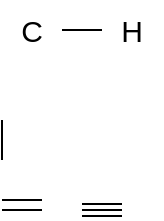 <mxfile version="26.2.3" pages="19">
  <diagram name="Page-1" id="4rAw2IVp0GIIibYWLL42">
    <mxGraphModel dx="1428" dy="785" grid="1" gridSize="10" guides="1" tooltips="1" connect="1" arrows="1" fold="1" page="1" pageScale="1" pageWidth="827" pageHeight="1169" math="0" shadow="0">
      <root>
        <mxCell id="0" />
        <mxCell id="1" parent="0" />
        <mxCell id="5_omMnlsTKbWL-iJGLo1-1" value="C" style="text;html=1;align=center;verticalAlign=middle;whiteSpace=wrap;rounded=0;fontSize=15;" parent="1" vertex="1">
          <mxGeometry x="360" y="360" width="30" height="30" as="geometry" />
        </mxCell>
        <mxCell id="5_omMnlsTKbWL-iJGLo1-2" value="&lt;font face=&quot;Helvetica&quot;&gt;H&lt;/font&gt;" style="text;html=1;align=center;verticalAlign=middle;whiteSpace=wrap;rounded=0;fontFamily=Helvetica;fontSize=15;" parent="1" vertex="1">
          <mxGeometry x="410" y="360" width="30" height="30" as="geometry" />
        </mxCell>
        <mxCell id="5_omMnlsTKbWL-iJGLo1-4" value="" style="endArrow=none;html=1;rounded=0;entryX=0;entryY=0.5;entryDx=0;entryDy=0;exitX=1;exitY=0.5;exitDx=0;exitDy=0;" parent="1" source="5_omMnlsTKbWL-iJGLo1-1" target="5_omMnlsTKbWL-iJGLo1-2" edge="1">
          <mxGeometry width="50" height="50" relative="1" as="geometry">
            <mxPoint x="400" y="379.76" as="sourcePoint" />
            <mxPoint x="420" y="379.76" as="targetPoint" />
          </mxGeometry>
        </mxCell>
        <mxCell id="5_omMnlsTKbWL-iJGLo1-5" value="" style="endArrow=none;html=1;rounded=0;exitX=1;exitY=0.5;exitDx=0;exitDy=0;" parent="1" edge="1">
          <mxGeometry width="50" height="50" relative="1" as="geometry">
            <mxPoint x="360" y="420" as="sourcePoint" />
            <mxPoint x="360" y="440" as="targetPoint" />
          </mxGeometry>
        </mxCell>
        <mxCell id="5_omMnlsTKbWL-iJGLo1-6" value="" style="endArrow=none;html=1;rounded=0;entryX=0;entryY=0.5;entryDx=0;entryDy=0;exitX=1;exitY=0.5;exitDx=0;exitDy=0;" parent="1" edge="1">
          <mxGeometry width="50" height="50" relative="1" as="geometry">
            <mxPoint x="360" y="460" as="sourcePoint" />
            <mxPoint x="380" y="460" as="targetPoint" />
          </mxGeometry>
        </mxCell>
        <mxCell id="5_omMnlsTKbWL-iJGLo1-7" value="" style="endArrow=none;html=1;rounded=0;entryX=0;entryY=0.5;entryDx=0;entryDy=0;exitX=1;exitY=0.5;exitDx=0;exitDy=0;" parent="1" edge="1">
          <mxGeometry width="50" height="50" relative="1" as="geometry">
            <mxPoint x="360" y="465" as="sourcePoint" />
            <mxPoint x="380" y="465" as="targetPoint" />
          </mxGeometry>
        </mxCell>
        <mxCell id="5_omMnlsTKbWL-iJGLo1-8" value="" style="endArrow=none;html=1;rounded=0;entryX=0;entryY=0.5;entryDx=0;entryDy=0;exitX=1;exitY=0.5;exitDx=0;exitDy=0;" parent="1" edge="1">
          <mxGeometry width="50" height="50" relative="1" as="geometry">
            <mxPoint x="400" y="462" as="sourcePoint" />
            <mxPoint x="420" y="462" as="targetPoint" />
          </mxGeometry>
        </mxCell>
        <mxCell id="5_omMnlsTKbWL-iJGLo1-9" value="" style="endArrow=none;html=1;rounded=0;entryX=0;entryY=0.5;entryDx=0;entryDy=0;exitX=1;exitY=0.5;exitDx=0;exitDy=0;" parent="1" edge="1">
          <mxGeometry width="50" height="50" relative="1" as="geometry">
            <mxPoint x="400" y="465" as="sourcePoint" />
            <mxPoint x="420" y="465" as="targetPoint" />
          </mxGeometry>
        </mxCell>
        <mxCell id="5_omMnlsTKbWL-iJGLo1-10" value="" style="endArrow=none;html=1;rounded=0;entryX=0;entryY=0.5;entryDx=0;entryDy=0;exitX=1;exitY=0.5;exitDx=0;exitDy=0;" parent="1" edge="1">
          <mxGeometry width="50" height="50" relative="1" as="geometry">
            <mxPoint x="400" y="468" as="sourcePoint" />
            <mxPoint x="420" y="468" as="targetPoint" />
          </mxGeometry>
        </mxCell>
      </root>
    </mxGraphModel>
  </diagram>
  <diagram id="WMsDbMljcbXxbSkWMoNq" name="methane">
    <mxGraphModel dx="1428" dy="785" grid="1" gridSize="10" guides="1" tooltips="1" connect="1" arrows="1" fold="1" page="1" pageScale="1" pageWidth="827" pageHeight="1169" math="0" shadow="0">
      <root>
        <mxCell id="0" />
        <mxCell id="1" parent="0" />
        <mxCell id="P2VkwleFq_Bnez9ypYo6-1" value="C" style="text;html=1;align=center;verticalAlign=middle;whiteSpace=wrap;rounded=0;fontSize=15;" parent="1" vertex="1">
          <mxGeometry x="360" y="360" width="30" height="30" as="geometry" />
        </mxCell>
        <mxCell id="P2VkwleFq_Bnez9ypYo6-2" value="&lt;font face=&quot;Helvetica&quot;&gt;H&lt;/font&gt;" style="text;html=1;align=center;verticalAlign=middle;whiteSpace=wrap;rounded=0;fontFamily=Helvetica;fontSize=15;" parent="1" vertex="1">
          <mxGeometry x="410" y="360" width="30" height="30" as="geometry" />
        </mxCell>
        <mxCell id="P2VkwleFq_Bnez9ypYo6-3" value="" style="endArrow=none;html=1;rounded=0;entryX=0;entryY=0.5;entryDx=0;entryDy=0;exitX=1;exitY=0.5;exitDx=0;exitDy=0;" parent="1" source="P2VkwleFq_Bnez9ypYo6-1" target="P2VkwleFq_Bnez9ypYo6-2" edge="1">
          <mxGeometry width="50" height="50" relative="1" as="geometry">
            <mxPoint x="400" y="379.76" as="sourcePoint" />
            <mxPoint x="420" y="379.76" as="targetPoint" />
          </mxGeometry>
        </mxCell>
        <mxCell id="P2VkwleFq_Bnez9ypYo6-4" value="" style="endArrow=none;html=1;rounded=0;exitX=1;exitY=0.5;exitDx=0;exitDy=0;" parent="1" edge="1">
          <mxGeometry width="50" height="50" relative="1" as="geometry">
            <mxPoint x="374.71" y="340" as="sourcePoint" />
            <mxPoint x="374.71" y="360" as="targetPoint" />
          </mxGeometry>
        </mxCell>
        <mxCell id="P2VkwleFq_Bnez9ypYo6-5" value="" style="endArrow=none;html=1;rounded=0;exitX=1;exitY=0.5;exitDx=0;exitDy=0;" parent="1" edge="1">
          <mxGeometry width="50" height="50" relative="1" as="geometry">
            <mxPoint x="374.89" y="390" as="sourcePoint" />
            <mxPoint x="374.89" y="410" as="targetPoint" />
          </mxGeometry>
        </mxCell>
        <mxCell id="P2VkwleFq_Bnez9ypYo6-6" value="" style="endArrow=none;html=1;rounded=0;entryX=0;entryY=0.5;entryDx=0;entryDy=0;exitX=1;exitY=0.5;exitDx=0;exitDy=0;" parent="1" edge="1">
          <mxGeometry width="50" height="50" relative="1" as="geometry">
            <mxPoint x="340" y="374.89" as="sourcePoint" />
            <mxPoint x="360" y="374.89" as="targetPoint" />
          </mxGeometry>
        </mxCell>
        <mxCell id="P2VkwleFq_Bnez9ypYo6-7" value="&lt;font face=&quot;Helvetica&quot;&gt;H&lt;/font&gt;" style="text;html=1;align=center;verticalAlign=middle;whiteSpace=wrap;rounded=0;fontFamily=Helvetica;fontSize=15;" parent="1" vertex="1">
          <mxGeometry x="310" y="360" width="30" height="30" as="geometry" />
        </mxCell>
        <mxCell id="P2VkwleFq_Bnez9ypYo6-8" value="&lt;font face=&quot;Helvetica&quot;&gt;H&lt;/font&gt;" style="text;html=1;align=center;verticalAlign=middle;whiteSpace=wrap;rounded=0;fontFamily=Helvetica;fontSize=15;" parent="1" vertex="1">
          <mxGeometry x="360" y="310" width="30" height="30" as="geometry" />
        </mxCell>
        <mxCell id="P2VkwleFq_Bnez9ypYo6-9" value="&lt;font face=&quot;Helvetica&quot;&gt;H&lt;/font&gt;" style="text;html=1;align=center;verticalAlign=middle;whiteSpace=wrap;rounded=0;fontFamily=Helvetica;fontSize=15;" parent="1" vertex="1">
          <mxGeometry x="360" y="410" width="30" height="30" as="geometry" />
        </mxCell>
      </root>
    </mxGraphModel>
  </diagram>
  <diagram id="9i8_ylh4FLY64anF5EPd" name="ethane">
    <mxGraphModel dx="1428" dy="785" grid="1" gridSize="10" guides="1" tooltips="1" connect="1" arrows="1" fold="1" page="1" pageScale="1" pageWidth="827" pageHeight="1169" math="0" shadow="0">
      <root>
        <mxCell id="0" />
        <mxCell id="1" parent="0" />
        <mxCell id="gvfZVwl9cD6blM0sDRYN-1" value="C" style="text;html=1;align=center;verticalAlign=middle;whiteSpace=wrap;rounded=0;fontSize=15;" parent="1" vertex="1">
          <mxGeometry x="360" y="360" width="30" height="30" as="geometry" />
        </mxCell>
        <mxCell id="gvfZVwl9cD6blM0sDRYN-2" value="&lt;font face=&quot;Helvetica&quot;&gt;C&lt;/font&gt;" style="text;html=1;align=center;verticalAlign=middle;whiteSpace=wrap;rounded=0;fontFamily=Helvetica;fontSize=15;" parent="1" vertex="1">
          <mxGeometry x="410" y="360" width="30" height="30" as="geometry" />
        </mxCell>
        <mxCell id="gvfZVwl9cD6blM0sDRYN-3" value="" style="endArrow=none;html=1;rounded=0;entryX=0;entryY=0.5;entryDx=0;entryDy=0;exitX=1;exitY=0.5;exitDx=0;exitDy=0;" parent="1" source="gvfZVwl9cD6blM0sDRYN-1" target="gvfZVwl9cD6blM0sDRYN-2" edge="1">
          <mxGeometry width="50" height="50" relative="1" as="geometry">
            <mxPoint x="400" y="379.76" as="sourcePoint" />
            <mxPoint x="420" y="379.76" as="targetPoint" />
          </mxGeometry>
        </mxCell>
        <mxCell id="gvfZVwl9cD6blM0sDRYN-4" value="" style="endArrow=none;html=1;rounded=0;exitX=1;exitY=0.5;exitDx=0;exitDy=0;" parent="1" edge="1">
          <mxGeometry width="50" height="50" relative="1" as="geometry">
            <mxPoint x="374.71" y="340" as="sourcePoint" />
            <mxPoint x="374.71" y="360" as="targetPoint" />
          </mxGeometry>
        </mxCell>
        <mxCell id="gvfZVwl9cD6blM0sDRYN-5" value="" style="endArrow=none;html=1;rounded=0;exitX=1;exitY=0.5;exitDx=0;exitDy=0;" parent="1" edge="1">
          <mxGeometry width="50" height="50" relative="1" as="geometry">
            <mxPoint x="374.89" y="390" as="sourcePoint" />
            <mxPoint x="374.89" y="410" as="targetPoint" />
          </mxGeometry>
        </mxCell>
        <mxCell id="gvfZVwl9cD6blM0sDRYN-6" value="" style="endArrow=none;html=1;rounded=0;entryX=0;entryY=0.5;entryDx=0;entryDy=0;exitX=1;exitY=0.5;exitDx=0;exitDy=0;" parent="1" edge="1">
          <mxGeometry width="50" height="50" relative="1" as="geometry">
            <mxPoint x="340" y="374.89" as="sourcePoint" />
            <mxPoint x="360" y="374.89" as="targetPoint" />
          </mxGeometry>
        </mxCell>
        <mxCell id="gvfZVwl9cD6blM0sDRYN-7" value="&lt;font face=&quot;Helvetica&quot;&gt;H&lt;/font&gt;" style="text;html=1;align=center;verticalAlign=middle;whiteSpace=wrap;rounded=0;fontFamily=Helvetica;fontSize=15;" parent="1" vertex="1">
          <mxGeometry x="310" y="360" width="30" height="30" as="geometry" />
        </mxCell>
        <mxCell id="gvfZVwl9cD6blM0sDRYN-8" value="&lt;font face=&quot;Helvetica&quot;&gt;H&lt;/font&gt;" style="text;html=1;align=center;verticalAlign=middle;whiteSpace=wrap;rounded=0;fontFamily=Helvetica;fontSize=15;" parent="1" vertex="1">
          <mxGeometry x="360" y="310" width="30" height="30" as="geometry" />
        </mxCell>
        <mxCell id="gvfZVwl9cD6blM0sDRYN-9" value="&lt;font face=&quot;Helvetica&quot;&gt;H&lt;/font&gt;" style="text;html=1;align=center;verticalAlign=middle;whiteSpace=wrap;rounded=0;fontFamily=Helvetica;fontSize=15;" parent="1" vertex="1">
          <mxGeometry x="360" y="410" width="30" height="30" as="geometry" />
        </mxCell>
        <mxCell id="gvfZVwl9cD6blM0sDRYN-10" value="&lt;font face=&quot;Helvetica&quot;&gt;H&lt;/font&gt;" style="text;html=1;align=center;verticalAlign=middle;whiteSpace=wrap;rounded=0;fontFamily=Helvetica;fontSize=15;" parent="1" vertex="1">
          <mxGeometry x="460" y="360" width="30" height="30" as="geometry" />
        </mxCell>
        <mxCell id="gvfZVwl9cD6blM0sDRYN-11" value="" style="endArrow=none;html=1;rounded=0;entryX=0;entryY=0.5;entryDx=0;entryDy=0;exitX=1;exitY=0.5;exitDx=0;exitDy=0;" parent="1" target="gvfZVwl9cD6blM0sDRYN-10" edge="1">
          <mxGeometry width="50" height="50" relative="1" as="geometry">
            <mxPoint x="440" y="375" as="sourcePoint" />
            <mxPoint x="470" y="379.76" as="targetPoint" />
          </mxGeometry>
        </mxCell>
        <mxCell id="gvfZVwl9cD6blM0sDRYN-12" value="" style="endArrow=none;html=1;rounded=0;exitX=1;exitY=0.5;exitDx=0;exitDy=0;" parent="1" edge="1">
          <mxGeometry width="50" height="50" relative="1" as="geometry">
            <mxPoint x="424.71" y="340" as="sourcePoint" />
            <mxPoint x="424.71" y="360" as="targetPoint" />
          </mxGeometry>
        </mxCell>
        <mxCell id="gvfZVwl9cD6blM0sDRYN-13" value="" style="endArrow=none;html=1;rounded=0;exitX=1;exitY=0.5;exitDx=0;exitDy=0;" parent="1" edge="1">
          <mxGeometry width="50" height="50" relative="1" as="geometry">
            <mxPoint x="424.89" y="390" as="sourcePoint" />
            <mxPoint x="424.89" y="410" as="targetPoint" />
          </mxGeometry>
        </mxCell>
        <mxCell id="gvfZVwl9cD6blM0sDRYN-14" value="&lt;font face=&quot;Helvetica&quot;&gt;H&lt;/font&gt;" style="text;html=1;align=center;verticalAlign=middle;whiteSpace=wrap;rounded=0;fontFamily=Helvetica;fontSize=15;" parent="1" vertex="1">
          <mxGeometry x="410" y="310" width="30" height="30" as="geometry" />
        </mxCell>
        <mxCell id="gvfZVwl9cD6blM0sDRYN-15" value="&lt;font face=&quot;Helvetica&quot;&gt;H&lt;/font&gt;" style="text;html=1;align=center;verticalAlign=middle;whiteSpace=wrap;rounded=0;fontFamily=Helvetica;fontSize=15;" parent="1" vertex="1">
          <mxGeometry x="410" y="410" width="30" height="30" as="geometry" />
        </mxCell>
      </root>
    </mxGraphModel>
  </diagram>
  <diagram id="7cOnZ69WE0aK1R1ff2-h" name="propane">
    <mxGraphModel dx="1428" dy="785" grid="1" gridSize="10" guides="1" tooltips="1" connect="1" arrows="1" fold="1" page="1" pageScale="1" pageWidth="827" pageHeight="1169" math="0" shadow="0">
      <root>
        <mxCell id="0" />
        <mxCell id="1" parent="0" />
        <mxCell id="xsRWYJ-gjdMTBlH01UUW-1" value="C" style="text;html=1;align=center;verticalAlign=middle;whiteSpace=wrap;rounded=0;fontSize=15;" parent="1" vertex="1">
          <mxGeometry x="360" y="360" width="30" height="30" as="geometry" />
        </mxCell>
        <mxCell id="xsRWYJ-gjdMTBlH01UUW-2" value="&lt;font face=&quot;Helvetica&quot;&gt;C&lt;/font&gt;" style="text;html=1;align=center;verticalAlign=middle;whiteSpace=wrap;rounded=0;fontFamily=Helvetica;fontSize=15;" parent="1" vertex="1">
          <mxGeometry x="410" y="360" width="30" height="30" as="geometry" />
        </mxCell>
        <mxCell id="xsRWYJ-gjdMTBlH01UUW-3" value="" style="endArrow=none;html=1;rounded=0;entryX=0;entryY=0.5;entryDx=0;entryDy=0;exitX=1;exitY=0.5;exitDx=0;exitDy=0;" parent="1" source="xsRWYJ-gjdMTBlH01UUW-1" target="xsRWYJ-gjdMTBlH01UUW-2" edge="1">
          <mxGeometry width="50" height="50" relative="1" as="geometry">
            <mxPoint x="400" y="379.76" as="sourcePoint" />
            <mxPoint x="420" y="379.76" as="targetPoint" />
          </mxGeometry>
        </mxCell>
        <mxCell id="xsRWYJ-gjdMTBlH01UUW-4" value="" style="endArrow=none;html=1;rounded=0;exitX=1;exitY=0.5;exitDx=0;exitDy=0;" parent="1" edge="1">
          <mxGeometry width="50" height="50" relative="1" as="geometry">
            <mxPoint x="374.71" y="340" as="sourcePoint" />
            <mxPoint x="374.71" y="360" as="targetPoint" />
          </mxGeometry>
        </mxCell>
        <mxCell id="xsRWYJ-gjdMTBlH01UUW-5" value="" style="endArrow=none;html=1;rounded=0;exitX=1;exitY=0.5;exitDx=0;exitDy=0;" parent="1" edge="1">
          <mxGeometry width="50" height="50" relative="1" as="geometry">
            <mxPoint x="374.89" y="390" as="sourcePoint" />
            <mxPoint x="374.89" y="410" as="targetPoint" />
          </mxGeometry>
        </mxCell>
        <mxCell id="xsRWYJ-gjdMTBlH01UUW-6" value="" style="endArrow=none;html=1;rounded=0;entryX=0;entryY=0.5;entryDx=0;entryDy=0;exitX=1;exitY=0.5;exitDx=0;exitDy=0;" parent="1" edge="1">
          <mxGeometry width="50" height="50" relative="1" as="geometry">
            <mxPoint x="340" y="374.89" as="sourcePoint" />
            <mxPoint x="360" y="374.89" as="targetPoint" />
          </mxGeometry>
        </mxCell>
        <mxCell id="xsRWYJ-gjdMTBlH01UUW-7" value="&lt;font face=&quot;Helvetica&quot;&gt;H&lt;/font&gt;" style="text;html=1;align=center;verticalAlign=middle;whiteSpace=wrap;rounded=0;fontFamily=Helvetica;fontSize=15;" parent="1" vertex="1">
          <mxGeometry x="310" y="360" width="30" height="30" as="geometry" />
        </mxCell>
        <mxCell id="xsRWYJ-gjdMTBlH01UUW-8" value="&lt;font face=&quot;Helvetica&quot;&gt;H&lt;/font&gt;" style="text;html=1;align=center;verticalAlign=middle;whiteSpace=wrap;rounded=0;fontFamily=Helvetica;fontSize=15;" parent="1" vertex="1">
          <mxGeometry x="360" y="310" width="30" height="30" as="geometry" />
        </mxCell>
        <mxCell id="xsRWYJ-gjdMTBlH01UUW-9" value="&lt;font face=&quot;Helvetica&quot;&gt;H&lt;/font&gt;" style="text;html=1;align=center;verticalAlign=middle;whiteSpace=wrap;rounded=0;fontFamily=Helvetica;fontSize=15;" parent="1" vertex="1">
          <mxGeometry x="360" y="410" width="30" height="30" as="geometry" />
        </mxCell>
        <mxCell id="xsRWYJ-gjdMTBlH01UUW-12" value="" style="endArrow=none;html=1;rounded=0;exitX=1;exitY=0.5;exitDx=0;exitDy=0;" parent="1" edge="1">
          <mxGeometry width="50" height="50" relative="1" as="geometry">
            <mxPoint x="424.71" y="340" as="sourcePoint" />
            <mxPoint x="424.71" y="360" as="targetPoint" />
          </mxGeometry>
        </mxCell>
        <mxCell id="xsRWYJ-gjdMTBlH01UUW-13" value="" style="endArrow=none;html=1;rounded=0;exitX=1;exitY=0.5;exitDx=0;exitDy=0;" parent="1" edge="1">
          <mxGeometry width="50" height="50" relative="1" as="geometry">
            <mxPoint x="424.89" y="390" as="sourcePoint" />
            <mxPoint x="424.89" y="410" as="targetPoint" />
          </mxGeometry>
        </mxCell>
        <mxCell id="xsRWYJ-gjdMTBlH01UUW-14" value="&lt;font face=&quot;Helvetica&quot;&gt;H&lt;/font&gt;" style="text;html=1;align=center;verticalAlign=middle;whiteSpace=wrap;rounded=0;fontFamily=Helvetica;fontSize=15;" parent="1" vertex="1">
          <mxGeometry x="410" y="310" width="30" height="30" as="geometry" />
        </mxCell>
        <mxCell id="xsRWYJ-gjdMTBlH01UUW-15" value="&lt;font face=&quot;Helvetica&quot;&gt;H&lt;/font&gt;" style="text;html=1;align=center;verticalAlign=middle;whiteSpace=wrap;rounded=0;fontFamily=Helvetica;fontSize=15;" parent="1" vertex="1">
          <mxGeometry x="410" y="410" width="30" height="30" as="geometry" />
        </mxCell>
        <mxCell id="xsRWYJ-gjdMTBlH01UUW-16" value="&lt;font face=&quot;Helvetica&quot;&gt;C&lt;/font&gt;" style="text;html=1;align=center;verticalAlign=middle;whiteSpace=wrap;rounded=0;fontFamily=Helvetica;fontSize=15;" parent="1" vertex="1">
          <mxGeometry x="460" y="360" width="30" height="30" as="geometry" />
        </mxCell>
        <mxCell id="xsRWYJ-gjdMTBlH01UUW-17" value="" style="endArrow=none;html=1;rounded=0;entryX=0;entryY=0.5;entryDx=0;entryDy=0;exitX=1;exitY=0.5;exitDx=0;exitDy=0;" parent="1" target="xsRWYJ-gjdMTBlH01UUW-16" edge="1">
          <mxGeometry width="50" height="50" relative="1" as="geometry">
            <mxPoint x="440" y="375" as="sourcePoint" />
            <mxPoint x="470" y="379.76" as="targetPoint" />
          </mxGeometry>
        </mxCell>
        <mxCell id="xsRWYJ-gjdMTBlH01UUW-18" value="&lt;font face=&quot;Helvetica&quot;&gt;H&lt;/font&gt;" style="text;html=1;align=center;verticalAlign=middle;whiteSpace=wrap;rounded=0;fontFamily=Helvetica;fontSize=15;" parent="1" vertex="1">
          <mxGeometry x="510" y="360" width="30" height="30" as="geometry" />
        </mxCell>
        <mxCell id="xsRWYJ-gjdMTBlH01UUW-19" value="" style="endArrow=none;html=1;rounded=0;entryX=0;entryY=0.5;entryDx=0;entryDy=0;exitX=1;exitY=0.5;exitDx=0;exitDy=0;" parent="1" target="xsRWYJ-gjdMTBlH01UUW-18" edge="1">
          <mxGeometry width="50" height="50" relative="1" as="geometry">
            <mxPoint x="490" y="375" as="sourcePoint" />
            <mxPoint x="520" y="379.76" as="targetPoint" />
          </mxGeometry>
        </mxCell>
        <mxCell id="xsRWYJ-gjdMTBlH01UUW-20" value="" style="endArrow=none;html=1;rounded=0;exitX=1;exitY=0.5;exitDx=0;exitDy=0;" parent="1" edge="1">
          <mxGeometry width="50" height="50" relative="1" as="geometry">
            <mxPoint x="474.71" y="340" as="sourcePoint" />
            <mxPoint x="474.71" y="360" as="targetPoint" />
          </mxGeometry>
        </mxCell>
        <mxCell id="xsRWYJ-gjdMTBlH01UUW-21" value="" style="endArrow=none;html=1;rounded=0;exitX=1;exitY=0.5;exitDx=0;exitDy=0;" parent="1" edge="1">
          <mxGeometry width="50" height="50" relative="1" as="geometry">
            <mxPoint x="474.89" y="390" as="sourcePoint" />
            <mxPoint x="474.89" y="410" as="targetPoint" />
          </mxGeometry>
        </mxCell>
        <mxCell id="xsRWYJ-gjdMTBlH01UUW-22" value="&lt;font face=&quot;Helvetica&quot;&gt;H&lt;/font&gt;" style="text;html=1;align=center;verticalAlign=middle;whiteSpace=wrap;rounded=0;fontFamily=Helvetica;fontSize=15;" parent="1" vertex="1">
          <mxGeometry x="460" y="310" width="30" height="30" as="geometry" />
        </mxCell>
        <mxCell id="xsRWYJ-gjdMTBlH01UUW-23" value="&lt;font face=&quot;Helvetica&quot;&gt;H&lt;/font&gt;" style="text;html=1;align=center;verticalAlign=middle;whiteSpace=wrap;rounded=0;fontFamily=Helvetica;fontSize=15;" parent="1" vertex="1">
          <mxGeometry x="460" y="410" width="30" height="30" as="geometry" />
        </mxCell>
      </root>
    </mxGraphModel>
  </diagram>
  <diagram id="JiA79Bo3GN2kD92ZXIxr" name="ethylene">
    <mxGraphModel dx="1428" dy="785" grid="1" gridSize="10" guides="1" tooltips="1" connect="1" arrows="1" fold="1" page="1" pageScale="1" pageWidth="827" pageHeight="1169" math="0" shadow="0">
      <root>
        <mxCell id="0" />
        <mxCell id="1" parent="0" />
        <mxCell id="2xR4-oa22pHng1JNeLOc-1" value="C" style="text;html=1;align=center;verticalAlign=middle;whiteSpace=wrap;rounded=0;fontSize=15;" parent="1" vertex="1">
          <mxGeometry x="360" y="360" width="30" height="30" as="geometry" />
        </mxCell>
        <mxCell id="2xR4-oa22pHng1JNeLOc-2" value="&lt;font face=&quot;Helvetica&quot;&gt;C&lt;/font&gt;" style="text;html=1;align=center;verticalAlign=middle;whiteSpace=wrap;rounded=0;fontFamily=Helvetica;fontSize=15;" parent="1" vertex="1">
          <mxGeometry x="410" y="360" width="30" height="30" as="geometry" />
        </mxCell>
        <mxCell id="2xR4-oa22pHng1JNeLOc-4" value="" style="endArrow=none;html=1;rounded=0;" parent="1" edge="1">
          <mxGeometry width="50" height="50" relative="1" as="geometry">
            <mxPoint x="350" y="340" as="sourcePoint" />
            <mxPoint x="360" y="360" as="targetPoint" />
          </mxGeometry>
        </mxCell>
        <mxCell id="2xR4-oa22pHng1JNeLOc-6" value="" style="endArrow=none;html=1;rounded=0;entryX=0;entryY=0.5;entryDx=0;entryDy=0;" parent="1" edge="1">
          <mxGeometry width="50" height="50" relative="1" as="geometry">
            <mxPoint x="350" y="410" as="sourcePoint" />
            <mxPoint x="360" y="389.81" as="targetPoint" />
          </mxGeometry>
        </mxCell>
        <mxCell id="2xR4-oa22pHng1JNeLOc-7" value="&lt;font face=&quot;Helvetica&quot;&gt;H&lt;/font&gt;" style="text;html=1;align=center;verticalAlign=middle;whiteSpace=wrap;rounded=0;fontFamily=Helvetica;fontSize=15;" parent="1" vertex="1">
          <mxGeometry x="320" y="410" width="30" height="30" as="geometry" />
        </mxCell>
        <mxCell id="2xR4-oa22pHng1JNeLOc-8" value="&lt;font face=&quot;Helvetica&quot;&gt;H&lt;/font&gt;" style="text;html=1;align=center;verticalAlign=middle;whiteSpace=wrap;rounded=0;fontFamily=Helvetica;fontSize=15;" parent="1" vertex="1">
          <mxGeometry x="320" y="310" width="30" height="30" as="geometry" />
        </mxCell>
        <mxCell id="2xR4-oa22pHng1JNeLOc-10" value="&lt;font face=&quot;Helvetica&quot;&gt;H&lt;/font&gt;" style="text;html=1;align=center;verticalAlign=middle;whiteSpace=wrap;rounded=0;fontFamily=Helvetica;fontSize=15;" parent="1" vertex="1">
          <mxGeometry x="450" y="410" width="30" height="30" as="geometry" />
        </mxCell>
        <mxCell id="2xR4-oa22pHng1JNeLOc-11" value="" style="endArrow=none;html=1;rounded=0;exitX=1;exitY=0.5;exitDx=0;exitDy=0;" parent="1" edge="1">
          <mxGeometry width="50" height="50" relative="1" as="geometry">
            <mxPoint x="440" y="390" as="sourcePoint" />
            <mxPoint x="450" y="410" as="targetPoint" />
          </mxGeometry>
        </mxCell>
        <mxCell id="2xR4-oa22pHng1JNeLOc-12" value="" style="endArrow=none;html=1;rounded=0;" parent="1" edge="1">
          <mxGeometry width="50" height="50" relative="1" as="geometry">
            <mxPoint x="450" y="340" as="sourcePoint" />
            <mxPoint x="440" y="360" as="targetPoint" />
          </mxGeometry>
        </mxCell>
        <mxCell id="2xR4-oa22pHng1JNeLOc-14" value="&lt;font face=&quot;Helvetica&quot;&gt;H&lt;/font&gt;" style="text;html=1;align=center;verticalAlign=middle;whiteSpace=wrap;rounded=0;fontFamily=Helvetica;fontSize=15;" parent="1" vertex="1">
          <mxGeometry x="450" y="310" width="30" height="30" as="geometry" />
        </mxCell>
        <mxCell id="IvhkHCFPsN718MHdmErK-1" value="" style="endArrow=none;html=1;rounded=0;entryX=0;entryY=0.5;entryDx=0;entryDy=0;exitX=1;exitY=0.5;exitDx=0;exitDy=0;" parent="1" edge="1">
          <mxGeometry width="50" height="50" relative="1" as="geometry">
            <mxPoint x="390" y="372" as="sourcePoint" />
            <mxPoint x="410" y="372" as="targetPoint" />
          </mxGeometry>
        </mxCell>
        <mxCell id="IvhkHCFPsN718MHdmErK-2" value="" style="endArrow=none;html=1;rounded=0;entryX=0;entryY=0.5;entryDx=0;entryDy=0;exitX=1;exitY=0.5;exitDx=0;exitDy=0;" parent="1" edge="1">
          <mxGeometry width="50" height="50" relative="1" as="geometry">
            <mxPoint x="390" y="377" as="sourcePoint" />
            <mxPoint x="410" y="377" as="targetPoint" />
          </mxGeometry>
        </mxCell>
      </root>
    </mxGraphModel>
  </diagram>
  <diagram id="OAcxujJbXXZFUrz5ebEa" name="acetylene">
    <mxGraphModel dx="1428" dy="785" grid="1" gridSize="10" guides="1" tooltips="1" connect="1" arrows="1" fold="1" page="1" pageScale="1" pageWidth="827" pageHeight="1169" math="0" shadow="0">
      <root>
        <mxCell id="0" />
        <mxCell id="1" parent="0" />
        <mxCell id="KhLhCUa4Bc1ZFIR8E1vx-1" value="C" style="text;html=1;align=center;verticalAlign=middle;whiteSpace=wrap;rounded=0;fontSize=15;" parent="1" vertex="1">
          <mxGeometry x="360" y="360" width="30" height="30" as="geometry" />
        </mxCell>
        <mxCell id="KhLhCUa4Bc1ZFIR8E1vx-2" value="&lt;font face=&quot;Helvetica&quot;&gt;C&lt;/font&gt;" style="text;html=1;align=center;verticalAlign=middle;whiteSpace=wrap;rounded=0;fontFamily=Helvetica;fontSize=15;" parent="1" vertex="1">
          <mxGeometry x="410" y="360" width="30" height="30" as="geometry" />
        </mxCell>
        <mxCell id="KhLhCUa4Bc1ZFIR8E1vx-6" value="" style="endArrow=none;html=1;rounded=0;entryX=0;entryY=0.5;entryDx=0;entryDy=0;exitX=1;exitY=0.5;exitDx=0;exitDy=0;" parent="1" edge="1">
          <mxGeometry width="50" height="50" relative="1" as="geometry">
            <mxPoint x="340" y="374.89" as="sourcePoint" />
            <mxPoint x="360" y="374.89" as="targetPoint" />
          </mxGeometry>
        </mxCell>
        <mxCell id="KhLhCUa4Bc1ZFIR8E1vx-7" value="&lt;font face=&quot;Helvetica&quot;&gt;H&lt;/font&gt;" style="text;html=1;align=center;verticalAlign=middle;whiteSpace=wrap;rounded=0;fontFamily=Helvetica;fontSize=15;" parent="1" vertex="1">
          <mxGeometry x="310" y="360" width="30" height="30" as="geometry" />
        </mxCell>
        <mxCell id="KhLhCUa4Bc1ZFIR8E1vx-10" value="&lt;font face=&quot;Helvetica&quot;&gt;H&lt;/font&gt;" style="text;html=1;align=center;verticalAlign=middle;whiteSpace=wrap;rounded=0;fontFamily=Helvetica;fontSize=15;" parent="1" vertex="1">
          <mxGeometry x="460" y="360" width="30" height="30" as="geometry" />
        </mxCell>
        <mxCell id="KhLhCUa4Bc1ZFIR8E1vx-11" value="" style="endArrow=none;html=1;rounded=0;entryX=0;entryY=0.5;entryDx=0;entryDy=0;exitX=1;exitY=0.5;exitDx=0;exitDy=0;" parent="1" target="KhLhCUa4Bc1ZFIR8E1vx-10" edge="1">
          <mxGeometry width="50" height="50" relative="1" as="geometry">
            <mxPoint x="440" y="375" as="sourcePoint" />
            <mxPoint x="470" y="379.76" as="targetPoint" />
          </mxGeometry>
        </mxCell>
        <mxCell id="cFuwSM0T5-twYTEBjLid-1" value="" style="endArrow=none;html=1;rounded=0;entryX=0;entryY=0.5;entryDx=0;entryDy=0;exitX=1;exitY=0.5;exitDx=0;exitDy=0;" parent="1" edge="1">
          <mxGeometry width="50" height="50" relative="1" as="geometry">
            <mxPoint x="390" y="371.76" as="sourcePoint" />
            <mxPoint x="410" y="371.76" as="targetPoint" />
          </mxGeometry>
        </mxCell>
        <mxCell id="cFuwSM0T5-twYTEBjLid-2" value="" style="endArrow=none;html=1;rounded=0;entryX=0;entryY=0.5;entryDx=0;entryDy=0;exitX=1;exitY=0.5;exitDx=0;exitDy=0;" parent="1" edge="1">
          <mxGeometry width="50" height="50" relative="1" as="geometry">
            <mxPoint x="390" y="374.76" as="sourcePoint" />
            <mxPoint x="410" y="374.76" as="targetPoint" />
          </mxGeometry>
        </mxCell>
        <mxCell id="cFuwSM0T5-twYTEBjLid-3" value="" style="endArrow=none;html=1;rounded=0;entryX=0;entryY=0.5;entryDx=0;entryDy=0;exitX=1;exitY=0.5;exitDx=0;exitDy=0;" parent="1" edge="1">
          <mxGeometry width="50" height="50" relative="1" as="geometry">
            <mxPoint x="390" y="377.76" as="sourcePoint" />
            <mxPoint x="410" y="377.76" as="targetPoint" />
          </mxGeometry>
        </mxCell>
      </root>
    </mxGraphModel>
  </diagram>
  <diagram id="GLXdrX8GscBZ_6jPZUNd" name="benzene">
    <mxGraphModel dx="476" dy="262" grid="1" gridSize="10" guides="1" tooltips="1" connect="1" arrows="1" fold="1" page="1" pageScale="1" pageWidth="827" pageHeight="1169" math="0" shadow="0">
      <root>
        <mxCell id="0" />
        <mxCell id="1" parent="0" />
        <mxCell id="MTsR_uQjbxsg-_nBZCBv-1" value="C" style="text;html=1;align=center;verticalAlign=middle;whiteSpace=wrap;rounded=0;fontSize=15;" parent="1" vertex="1">
          <mxGeometry x="450" y="320" width="30" height="30" as="geometry" />
        </mxCell>
        <mxCell id="MTsR_uQjbxsg-_nBZCBv-2" value="&lt;font face=&quot;Helvetica&quot;&gt;H&lt;/font&gt;" style="text;html=1;align=center;verticalAlign=middle;whiteSpace=wrap;rounded=0;fontFamily=Helvetica;fontSize=15;" parent="1" vertex="1">
          <mxGeometry x="523" y="360" width="30" height="30" as="geometry" />
        </mxCell>
        <mxCell id="MTsR_uQjbxsg-_nBZCBv-6" value="" style="endArrow=none;html=1;rounded=0;entryX=0;entryY=0.5;entryDx=0;entryDy=0;exitX=1;exitY=0.5;exitDx=0;exitDy=0;" parent="1" edge="1">
          <mxGeometry width="50" height="50" relative="1" as="geometry">
            <mxPoint x="356" y="374.8" as="sourcePoint" />
            <mxPoint x="376" y="374.8" as="targetPoint" />
          </mxGeometry>
        </mxCell>
        <mxCell id="MTsR_uQjbxsg-_nBZCBv-7" value="&lt;font face=&quot;Helvetica&quot;&gt;H&lt;/font&gt;" style="text;html=1;align=center;verticalAlign=middle;whiteSpace=wrap;rounded=0;fontFamily=Helvetica;fontSize=15;" parent="1" vertex="1">
          <mxGeometry x="325" y="360" width="30" height="30" as="geometry" />
        </mxCell>
        <mxCell id="MTsR_uQjbxsg-_nBZCBv-8" value="&lt;font face=&quot;Helvetica&quot;&gt;H&lt;/font&gt;" style="text;html=1;align=center;verticalAlign=middle;whiteSpace=wrap;rounded=0;fontFamily=Helvetica;fontSize=15;" parent="1" vertex="1">
          <mxGeometry x="370" y="280" width="30" height="30" as="geometry" />
        </mxCell>
        <mxCell id="MTsR_uQjbxsg-_nBZCBv-9" value="&lt;font face=&quot;Helvetica&quot;&gt;H&lt;/font&gt;" style="text;html=1;align=center;verticalAlign=middle;whiteSpace=wrap;rounded=0;fontFamily=Helvetica;fontSize=15;" parent="1" vertex="1">
          <mxGeometry x="371" y="444" width="30" height="30" as="geometry" />
        </mxCell>
        <mxCell id="MTsR_uQjbxsg-_nBZCBv-10" value="C" style="text;html=1;align=center;verticalAlign=middle;whiteSpace=wrap;rounded=0;fontSize=15;" parent="1" vertex="1">
          <mxGeometry x="473" y="360" width="30" height="30" as="geometry" />
        </mxCell>
        <mxCell id="MTsR_uQjbxsg-_nBZCBv-11" value="C" style="text;html=1;align=center;verticalAlign=middle;whiteSpace=wrap;rounded=0;fontSize=15;" parent="1" vertex="1">
          <mxGeometry x="399" y="320" width="30" height="30" as="geometry" />
        </mxCell>
        <mxCell id="MTsR_uQjbxsg-_nBZCBv-12" value="C" style="text;html=1;align=center;verticalAlign=middle;whiteSpace=wrap;rounded=0;fontSize=15;" parent="1" vertex="1">
          <mxGeometry x="450" y="400" width="30" height="30" as="geometry" />
        </mxCell>
        <mxCell id="MTsR_uQjbxsg-_nBZCBv-13" value="C" style="text;html=1;align=center;verticalAlign=middle;whiteSpace=wrap;rounded=0;fontSize=15;" parent="1" vertex="1">
          <mxGeometry x="399" y="400" width="30" height="30" as="geometry" />
        </mxCell>
        <mxCell id="MTsR_uQjbxsg-_nBZCBv-14" value="C" style="text;html=1;align=center;verticalAlign=middle;whiteSpace=wrap;rounded=0;fontSize=15;" parent="1" vertex="1">
          <mxGeometry x="376" y="360" width="30" height="30" as="geometry" />
        </mxCell>
        <mxCell id="5PCm1Y23dkuqqKUekESa-1" value="" style="endArrow=none;html=1;rounded=0;entryX=0;entryY=0.5;entryDx=0;entryDy=0;exitX=1;exitY=0.5;exitDx=0;exitDy=0;" parent="1" edge="1">
          <mxGeometry width="50" height="50" relative="1" as="geometry">
            <mxPoint x="430" y="332.3" as="sourcePoint" />
            <mxPoint x="450" y="332.3" as="targetPoint" />
          </mxGeometry>
        </mxCell>
        <mxCell id="5PCm1Y23dkuqqKUekESa-3" value="" style="endArrow=none;html=1;rounded=0;entryX=0;entryY=0.5;entryDx=0;entryDy=0;exitX=1;exitY=0.5;exitDx=0;exitDy=0;" parent="1" edge="1">
          <mxGeometry width="50" height="50" relative="1" as="geometry">
            <mxPoint x="429" y="414.8" as="sourcePoint" />
            <mxPoint x="449" y="414.8" as="targetPoint" />
          </mxGeometry>
        </mxCell>
        <mxCell id="5PCm1Y23dkuqqKUekESa-4" value="" style="endArrow=none;html=1;rounded=0;" parent="1" edge="1">
          <mxGeometry width="50" height="50" relative="1" as="geometry">
            <mxPoint x="406" y="344" as="sourcePoint" />
            <mxPoint x="396.0" y="364" as="targetPoint" />
          </mxGeometry>
        </mxCell>
        <mxCell id="5PCm1Y23dkuqqKUekESa-5" value="" style="endArrow=none;html=1;rounded=0;entryX=0;entryY=0.5;entryDx=0;entryDy=0;exitX=1;exitY=0.5;exitDx=0;exitDy=0;" parent="1" edge="1">
          <mxGeometry width="50" height="50" relative="1" as="geometry">
            <mxPoint x="503" y="374.8" as="sourcePoint" />
            <mxPoint x="523" y="374.8" as="targetPoint" />
          </mxGeometry>
        </mxCell>
        <mxCell id="5PCm1Y23dkuqqKUekESa-7" value="" style="endArrow=none;html=1;rounded=0;" parent="1" edge="1">
          <mxGeometry width="50" height="50" relative="1" as="geometry">
            <mxPoint x="405" y="428" as="sourcePoint" />
            <mxPoint x="395.0" y="448" as="targetPoint" />
          </mxGeometry>
        </mxCell>
        <mxCell id="5PCm1Y23dkuqqKUekESa-8" value="" style="endArrow=none;html=1;rounded=0;" parent="1" edge="1">
          <mxGeometry width="50" height="50" relative="1" as="geometry">
            <mxPoint x="483" y="303" as="sourcePoint" />
            <mxPoint x="473.0" y="323" as="targetPoint" />
          </mxGeometry>
        </mxCell>
        <mxCell id="5PCm1Y23dkuqqKUekESa-9" value="" style="endArrow=none;html=1;rounded=0;" parent="1" edge="1">
          <mxGeometry width="50" height="50" relative="1" as="geometry">
            <mxPoint x="474" y="428" as="sourcePoint" />
            <mxPoint x="484" y="448" as="targetPoint" />
          </mxGeometry>
        </mxCell>
        <mxCell id="5PCm1Y23dkuqqKUekESa-12" value="" style="endArrow=none;html=1;rounded=0;" parent="1" edge="1">
          <mxGeometry width="50" height="50" relative="1" as="geometry">
            <mxPoint x="476" y="344" as="sourcePoint" />
            <mxPoint x="486" y="364" as="targetPoint" />
          </mxGeometry>
        </mxCell>
        <mxCell id="5PCm1Y23dkuqqKUekESa-13" value="" style="endArrow=none;html=1;rounded=0;" parent="1" edge="1">
          <mxGeometry width="50" height="50" relative="1" as="geometry">
            <mxPoint x="394" y="388" as="sourcePoint" />
            <mxPoint x="404" y="408" as="targetPoint" />
          </mxGeometry>
        </mxCell>
        <mxCell id="5PCm1Y23dkuqqKUekESa-15" value="" style="endArrow=none;html=1;rounded=0;" parent="1" edge="1">
          <mxGeometry width="50" height="50" relative="1" as="geometry">
            <mxPoint x="397" y="305" as="sourcePoint" />
            <mxPoint x="407" y="325" as="targetPoint" />
          </mxGeometry>
        </mxCell>
        <mxCell id="5PCm1Y23dkuqqKUekESa-16" value="" style="endArrow=none;html=1;rounded=0;" parent="1" edge="1">
          <mxGeometry width="50" height="50" relative="1" as="geometry">
            <mxPoint x="486" y="386" as="sourcePoint" />
            <mxPoint x="476.0" y="406" as="targetPoint" />
          </mxGeometry>
        </mxCell>
        <mxCell id="5PCm1Y23dkuqqKUekESa-17" value="&lt;font face=&quot;Helvetica&quot;&gt;H&lt;/font&gt;" style="text;html=1;align=center;verticalAlign=middle;whiteSpace=wrap;rounded=0;fontFamily=Helvetica;fontSize=15;" parent="1" vertex="1">
          <mxGeometry x="478" y="280" width="30" height="30" as="geometry" />
        </mxCell>
        <mxCell id="5PCm1Y23dkuqqKUekESa-18" value="&lt;font face=&quot;Helvetica&quot;&gt;H&lt;/font&gt;" style="text;html=1;align=center;verticalAlign=middle;whiteSpace=wrap;rounded=0;fontFamily=Helvetica;fontSize=15;" parent="1" vertex="1">
          <mxGeometry x="478" y="444" width="30" height="30" as="geometry" />
        </mxCell>
        <mxCell id="157IqZ6DwqmZkQ4F7P-y-1" value="" style="ellipse;whiteSpace=wrap;html=1;aspect=fixed;" vertex="1" parent="1">
          <mxGeometry x="406" y="342.5" width="65" height="65" as="geometry" />
        </mxCell>
      </root>
    </mxGraphModel>
  </diagram>
  <diagram id="4XgddL17L96UdCcbov_I" name="pentane">
    <mxGraphModel dx="476" dy="262" grid="1" gridSize="10" guides="1" tooltips="1" connect="1" arrows="1" fold="1" page="1" pageScale="1" pageWidth="827" pageHeight="1169" math="0" shadow="0">
      <root>
        <mxCell id="0" />
        <mxCell id="1" parent="0" />
        <mxCell id="I8NqLBlWG8Rg58Z3EKA1-1" value="CH&lt;sub&gt;2&lt;/sub&gt;" style="text;html=1;align=center;verticalAlign=middle;whiteSpace=wrap;rounded=0;fontSize=15;" vertex="1" parent="1">
          <mxGeometry x="360" y="360" width="30" height="30" as="geometry" />
        </mxCell>
        <mxCell id="I8NqLBlWG8Rg58Z3EKA1-2" value="&lt;font face=&quot;Helvetica&quot;&gt;CH&lt;sub&gt;2&lt;/sub&gt;&lt;/font&gt;" style="text;html=1;align=center;verticalAlign=middle;whiteSpace=wrap;rounded=0;fontFamily=Helvetica;fontSize=15;" vertex="1" parent="1">
          <mxGeometry x="410" y="360" width="30" height="30" as="geometry" />
        </mxCell>
        <mxCell id="I8NqLBlWG8Rg58Z3EKA1-3" value="" style="endArrow=none;html=1;rounded=0;entryX=0;entryY=0.5;entryDx=0;entryDy=0;exitX=1;exitY=0.5;exitDx=0;exitDy=0;" edge="1" parent="1" source="I8NqLBlWG8Rg58Z3EKA1-1" target="I8NqLBlWG8Rg58Z3EKA1-2">
          <mxGeometry width="50" height="50" relative="1" as="geometry">
            <mxPoint x="400" y="379.76" as="sourcePoint" />
            <mxPoint x="420" y="379.76" as="targetPoint" />
          </mxGeometry>
        </mxCell>
        <mxCell id="I8NqLBlWG8Rg58Z3EKA1-6" value="" style="endArrow=none;html=1;rounded=0;entryX=0;entryY=0.5;entryDx=0;entryDy=0;exitX=1;exitY=0.5;exitDx=0;exitDy=0;" edge="1" parent="1">
          <mxGeometry width="50" height="50" relative="1" as="geometry">
            <mxPoint x="340" y="374.89" as="sourcePoint" />
            <mxPoint x="360" y="374.89" as="targetPoint" />
          </mxGeometry>
        </mxCell>
        <mxCell id="I8NqLBlWG8Rg58Z3EKA1-7" value="&lt;font face=&quot;Helvetica&quot;&gt;CH&lt;sub&gt;3&lt;/sub&gt;&lt;/font&gt;" style="text;html=1;align=center;verticalAlign=middle;whiteSpace=wrap;rounded=0;fontFamily=Helvetica;fontSize=15;" vertex="1" parent="1">
          <mxGeometry x="310" y="360" width="30" height="30" as="geometry" />
        </mxCell>
        <mxCell id="I8NqLBlWG8Rg58Z3EKA1-14" value="&lt;font face=&quot;Helvetica&quot;&gt;CH&lt;sub&gt;2&lt;/sub&gt;&lt;/font&gt;" style="text;html=1;align=center;verticalAlign=middle;whiteSpace=wrap;rounded=0;fontFamily=Helvetica;fontSize=15;" vertex="1" parent="1">
          <mxGeometry x="460" y="360" width="30" height="30" as="geometry" />
        </mxCell>
        <mxCell id="I8NqLBlWG8Rg58Z3EKA1-15" value="" style="endArrow=none;html=1;rounded=0;entryX=0;entryY=0.5;entryDx=0;entryDy=0;exitX=1;exitY=0.5;exitDx=0;exitDy=0;" edge="1" parent="1" target="I8NqLBlWG8Rg58Z3EKA1-14">
          <mxGeometry width="50" height="50" relative="1" as="geometry">
            <mxPoint x="440" y="375" as="sourcePoint" />
            <mxPoint x="470" y="379.76" as="targetPoint" />
          </mxGeometry>
        </mxCell>
        <mxCell id="I8NqLBlWG8Rg58Z3EKA1-16" value="&lt;font face=&quot;Helvetica&quot;&gt;&lt;span&gt;CH&lt;/span&gt;&lt;font&gt;&lt;sub&gt;3&lt;/sub&gt;&lt;/font&gt;&lt;/font&gt;" style="text;html=1;align=center;verticalAlign=middle;whiteSpace=wrap;rounded=0;fontFamily=Helvetica;fontSize=15;" vertex="1" parent="1">
          <mxGeometry x="510" y="360" width="30" height="30" as="geometry" />
        </mxCell>
        <mxCell id="I8NqLBlWG8Rg58Z3EKA1-17" value="" style="endArrow=none;html=1;rounded=0;entryX=0;entryY=0.5;entryDx=0;entryDy=0;exitX=1;exitY=0.5;exitDx=0;exitDy=0;" edge="1" parent="1" target="I8NqLBlWG8Rg58Z3EKA1-16">
          <mxGeometry width="50" height="50" relative="1" as="geometry">
            <mxPoint x="490" y="375" as="sourcePoint" />
            <mxPoint x="520" y="379.76" as="targetPoint" />
          </mxGeometry>
        </mxCell>
      </root>
    </mxGraphModel>
  </diagram>
  <diagram id="jU45eyKmXzwHVcptNIun" name="3-methylheptane">
    <mxGraphModel dx="680" dy="374" grid="1" gridSize="10" guides="1" tooltips="1" connect="1" arrows="1" fold="1" page="1" pageScale="1" pageWidth="827" pageHeight="1169" math="0" shadow="0">
      <root>
        <mxCell id="0" />
        <mxCell id="1" parent="0" />
        <mxCell id="zeUgnr1OytqcBNKRpwB--1" value="CH&lt;sub&gt;2&lt;/sub&gt;" style="text;html=1;align=center;verticalAlign=middle;whiteSpace=wrap;rounded=0;fontSize=15;" vertex="1" parent="1">
          <mxGeometry x="360" y="360" width="30" height="30" as="geometry" />
        </mxCell>
        <mxCell id="zeUgnr1OytqcBNKRpwB--2" value="&lt;font face=&quot;Helvetica&quot;&gt;CH&lt;/font&gt;" style="text;html=1;align=center;verticalAlign=middle;whiteSpace=wrap;rounded=0;fontFamily=Helvetica;fontSize=15;" vertex="1" parent="1">
          <mxGeometry x="410" y="359" width="30" height="30" as="geometry" />
        </mxCell>
        <mxCell id="zeUgnr1OytqcBNKRpwB--3" value="" style="endArrow=none;html=1;rounded=0;exitX=1;exitY=0.5;exitDx=0;exitDy=0;" edge="1" parent="1">
          <mxGeometry width="50" height="50" relative="1" as="geometry">
            <mxPoint x="392" y="374.9" as="sourcePoint" />
            <mxPoint x="412.39" y="374.9" as="targetPoint" />
          </mxGeometry>
        </mxCell>
        <mxCell id="zeUgnr1OytqcBNKRpwB--4" value="" style="endArrow=none;html=1;rounded=0;entryX=0;entryY=0.5;entryDx=0;entryDy=0;exitX=1;exitY=0.5;exitDx=0;exitDy=0;" edge="1" parent="1">
          <mxGeometry width="50" height="50" relative="1" as="geometry">
            <mxPoint x="340" y="374.89" as="sourcePoint" />
            <mxPoint x="360" y="374.89" as="targetPoint" />
          </mxGeometry>
        </mxCell>
        <mxCell id="zeUgnr1OytqcBNKRpwB--5" value="&lt;font face=&quot;Helvetica&quot;&gt;CH&lt;sub&gt;3&lt;/sub&gt;&lt;/font&gt;" style="text;html=1;align=center;verticalAlign=middle;whiteSpace=wrap;rounded=0;fontFamily=Helvetica;fontSize=15;" vertex="1" parent="1">
          <mxGeometry x="310" y="360" width="30" height="30" as="geometry" />
        </mxCell>
        <mxCell id="zeUgnr1OytqcBNKRpwB--6" value="&lt;font face=&quot;Helvetica&quot;&gt;CH&lt;sub&gt;2&lt;/sub&gt;&lt;/font&gt;" style="text;html=1;align=center;verticalAlign=middle;whiteSpace=wrap;rounded=0;fontFamily=Helvetica;fontSize=15;" vertex="1" parent="1">
          <mxGeometry x="460" y="360" width="30" height="30" as="geometry" />
        </mxCell>
        <mxCell id="zeUgnr1OytqcBNKRpwB--7" value="" style="endArrow=none;html=1;rounded=0;entryX=0;entryY=0.5;entryDx=0;entryDy=0;exitX=1;exitY=0.5;exitDx=0;exitDy=0;" edge="1" parent="1" target="zeUgnr1OytqcBNKRpwB--6">
          <mxGeometry width="50" height="50" relative="1" as="geometry">
            <mxPoint x="440" y="375" as="sourcePoint" />
            <mxPoint x="470" y="379.76" as="targetPoint" />
          </mxGeometry>
        </mxCell>
        <mxCell id="zeUgnr1OytqcBNKRpwB--8" value="&lt;font face=&quot;Helvetica&quot;&gt;&lt;span&gt;CH&lt;font&gt;&lt;sub&gt;2&lt;/sub&gt;&lt;/font&gt;&lt;/span&gt;&lt;/font&gt;" style="text;html=1;align=center;verticalAlign=middle;whiteSpace=wrap;rounded=0;fontFamily=Helvetica;fontSize=15;" vertex="1" parent="1">
          <mxGeometry x="510" y="360" width="30" height="30" as="geometry" />
        </mxCell>
        <mxCell id="zeUgnr1OytqcBNKRpwB--9" value="" style="endArrow=none;html=1;rounded=0;entryX=0;entryY=0.5;entryDx=0;entryDy=0;exitX=1;exitY=0.5;exitDx=0;exitDy=0;" edge="1" parent="1" target="zeUgnr1OytqcBNKRpwB--8">
          <mxGeometry width="50" height="50" relative="1" as="geometry">
            <mxPoint x="490" y="375" as="sourcePoint" />
            <mxPoint x="520" y="379.76" as="targetPoint" />
          </mxGeometry>
        </mxCell>
        <mxCell id="zeUgnr1OytqcBNKRpwB--10" value="&lt;font face=&quot;Helvetica&quot;&gt;CH&lt;sub&gt;2&lt;/sub&gt;&lt;/font&gt;" style="text;html=1;align=center;verticalAlign=middle;whiteSpace=wrap;rounded=0;fontFamily=Helvetica;fontSize=15;" vertex="1" parent="1">
          <mxGeometry x="560" y="360" width="30" height="30" as="geometry" />
        </mxCell>
        <mxCell id="zeUgnr1OytqcBNKRpwB--11" value="&lt;font face=&quot;Helvetica&quot;&gt;&lt;span&gt;CH&lt;/span&gt;&lt;font&gt;&lt;sub&gt;3&lt;/sub&gt;&lt;/font&gt;&lt;/font&gt;" style="text;html=1;align=center;verticalAlign=middle;whiteSpace=wrap;rounded=0;fontFamily=Helvetica;fontSize=15;" vertex="1" parent="1">
          <mxGeometry x="610" y="360" width="30" height="30" as="geometry" />
        </mxCell>
        <mxCell id="zeUgnr1OytqcBNKRpwB--12" value="" style="endArrow=none;html=1;rounded=0;entryX=0;entryY=0.5;entryDx=0;entryDy=0;exitX=1;exitY=0.5;exitDx=0;exitDy=0;" edge="1" parent="1">
          <mxGeometry width="50" height="50" relative="1" as="geometry">
            <mxPoint x="540" y="374.8" as="sourcePoint" />
            <mxPoint x="560" y="374.8" as="targetPoint" />
          </mxGeometry>
        </mxCell>
        <mxCell id="zeUgnr1OytqcBNKRpwB--13" value="" style="endArrow=none;html=1;rounded=0;entryX=0;entryY=0.5;entryDx=0;entryDy=0;exitX=1;exitY=0.5;exitDx=0;exitDy=0;" edge="1" parent="1">
          <mxGeometry width="50" height="50" relative="1" as="geometry">
            <mxPoint x="590" y="374.8" as="sourcePoint" />
            <mxPoint x="610" y="374.8" as="targetPoint" />
          </mxGeometry>
        </mxCell>
        <mxCell id="zeUgnr1OytqcBNKRpwB--14" value="" style="endArrow=none;html=1;rounded=0;exitX=1;exitY=0.5;exitDx=0;exitDy=0;" edge="1" parent="1">
          <mxGeometry width="50" height="50" relative="1" as="geometry">
            <mxPoint x="424.8" y="386" as="sourcePoint" />
            <mxPoint x="424.8" y="406" as="targetPoint" />
          </mxGeometry>
        </mxCell>
        <mxCell id="zeUgnr1OytqcBNKRpwB--15" value="&lt;font face=&quot;Helvetica&quot;&gt;&lt;span&gt;CH&lt;/span&gt;&lt;font&gt;&lt;sub&gt;3&lt;/sub&gt;&lt;/font&gt;&lt;/font&gt;" style="text;html=1;align=center;verticalAlign=middle;whiteSpace=wrap;rounded=0;fontFamily=Helvetica;fontSize=15;" vertex="1" parent="1">
          <mxGeometry x="410" y="403" width="30" height="30" as="geometry" />
        </mxCell>
      </root>
    </mxGraphModel>
  </diagram>
  <diagram id="mQ8L45VBLqdke6SR0d1k" name="3,4-dimethylheptane">
    <mxGraphModel dx="476" dy="262" grid="1" gridSize="10" guides="1" tooltips="1" connect="1" arrows="1" fold="1" page="1" pageScale="1" pageWidth="827" pageHeight="1169" math="0" shadow="0">
      <root>
        <mxCell id="0" />
        <mxCell id="1" parent="0" />
        <mxCell id="5tdZUShfx5x-TfiZrUJR-1" value="CH&lt;sub&gt;2&lt;/sub&gt;" style="text;html=1;align=center;verticalAlign=middle;whiteSpace=wrap;rounded=0;fontSize=15;" vertex="1" parent="1">
          <mxGeometry x="360" y="360" width="30" height="30" as="geometry" />
        </mxCell>
        <mxCell id="5tdZUShfx5x-TfiZrUJR-2" value="&lt;font face=&quot;Helvetica&quot;&gt;CH&lt;/font&gt;" style="text;html=1;align=center;verticalAlign=middle;whiteSpace=wrap;rounded=0;fontFamily=Helvetica;fontSize=15;" vertex="1" parent="1">
          <mxGeometry x="410" y="359" width="30" height="30" as="geometry" />
        </mxCell>
        <mxCell id="5tdZUShfx5x-TfiZrUJR-3" value="" style="endArrow=none;html=1;rounded=0;exitX=1;exitY=0.5;exitDx=0;exitDy=0;" edge="1" parent="1">
          <mxGeometry width="50" height="50" relative="1" as="geometry">
            <mxPoint x="392" y="374.9" as="sourcePoint" />
            <mxPoint x="412.39" y="374.9" as="targetPoint" />
          </mxGeometry>
        </mxCell>
        <mxCell id="5tdZUShfx5x-TfiZrUJR-4" value="" style="endArrow=none;html=1;rounded=0;entryX=0;entryY=0.5;entryDx=0;entryDy=0;exitX=1;exitY=0.5;exitDx=0;exitDy=0;" edge="1" parent="1">
          <mxGeometry width="50" height="50" relative="1" as="geometry">
            <mxPoint x="340" y="374.89" as="sourcePoint" />
            <mxPoint x="360" y="374.89" as="targetPoint" />
          </mxGeometry>
        </mxCell>
        <mxCell id="5tdZUShfx5x-TfiZrUJR-5" value="&lt;font face=&quot;Helvetica&quot;&gt;CH&lt;sub&gt;3&lt;/sub&gt;&lt;/font&gt;" style="text;html=1;align=center;verticalAlign=middle;whiteSpace=wrap;rounded=0;fontFamily=Helvetica;fontSize=15;" vertex="1" parent="1">
          <mxGeometry x="310" y="360" width="30" height="30" as="geometry" />
        </mxCell>
        <mxCell id="5tdZUShfx5x-TfiZrUJR-6" value="&lt;font face=&quot;Helvetica&quot;&gt;CH&lt;/font&gt;" style="text;html=1;align=center;verticalAlign=middle;whiteSpace=wrap;rounded=0;fontFamily=Helvetica;fontSize=15;" vertex="1" parent="1">
          <mxGeometry x="460" y="359" width="30" height="30" as="geometry" />
        </mxCell>
        <mxCell id="5tdZUShfx5x-TfiZrUJR-8" value="&lt;font face=&quot;Helvetica&quot;&gt;&lt;span&gt;CH&lt;font&gt;&lt;sub&gt;2&lt;/sub&gt;&lt;/font&gt;&lt;/span&gt;&lt;/font&gt;" style="text;html=1;align=center;verticalAlign=middle;whiteSpace=wrap;rounded=0;fontFamily=Helvetica;fontSize=15;" vertex="1" parent="1">
          <mxGeometry x="510" y="360" width="30" height="30" as="geometry" />
        </mxCell>
        <mxCell id="5tdZUShfx5x-TfiZrUJR-9" value="" style="endArrow=none;html=1;rounded=0;entryX=0;entryY=0.5;entryDx=0;entryDy=0;exitX=1;exitY=0.5;exitDx=0;exitDy=0;" edge="1" parent="1" target="5tdZUShfx5x-TfiZrUJR-8">
          <mxGeometry width="50" height="50" relative="1" as="geometry">
            <mxPoint x="490" y="375" as="sourcePoint" />
            <mxPoint x="520" y="379.76" as="targetPoint" />
          </mxGeometry>
        </mxCell>
        <mxCell id="5tdZUShfx5x-TfiZrUJR-10" value="&lt;font face=&quot;Helvetica&quot;&gt;CH&lt;sub&gt;2&lt;/sub&gt;&lt;/font&gt;" style="text;html=1;align=center;verticalAlign=middle;whiteSpace=wrap;rounded=0;fontFamily=Helvetica;fontSize=15;" vertex="1" parent="1">
          <mxGeometry x="560" y="360" width="30" height="30" as="geometry" />
        </mxCell>
        <mxCell id="5tdZUShfx5x-TfiZrUJR-11" value="&lt;font face=&quot;Helvetica&quot;&gt;&lt;span&gt;CH&lt;/span&gt;&lt;font&gt;&lt;sub&gt;3&lt;/sub&gt;&lt;/font&gt;&lt;/font&gt;" style="text;html=1;align=center;verticalAlign=middle;whiteSpace=wrap;rounded=0;fontFamily=Helvetica;fontSize=15;" vertex="1" parent="1">
          <mxGeometry x="610" y="360" width="30" height="30" as="geometry" />
        </mxCell>
        <mxCell id="5tdZUShfx5x-TfiZrUJR-12" value="" style="endArrow=none;html=1;rounded=0;entryX=0;entryY=0.5;entryDx=0;entryDy=0;exitX=1;exitY=0.5;exitDx=0;exitDy=0;" edge="1" parent="1">
          <mxGeometry width="50" height="50" relative="1" as="geometry">
            <mxPoint x="540" y="374.8" as="sourcePoint" />
            <mxPoint x="560" y="374.8" as="targetPoint" />
          </mxGeometry>
        </mxCell>
        <mxCell id="5tdZUShfx5x-TfiZrUJR-13" value="" style="endArrow=none;html=1;rounded=0;entryX=0;entryY=0.5;entryDx=0;entryDy=0;exitX=1;exitY=0.5;exitDx=0;exitDy=0;" edge="1" parent="1">
          <mxGeometry width="50" height="50" relative="1" as="geometry">
            <mxPoint x="590" y="374.8" as="sourcePoint" />
            <mxPoint x="610" y="374.8" as="targetPoint" />
          </mxGeometry>
        </mxCell>
        <mxCell id="5tdZUShfx5x-TfiZrUJR-14" value="" style="endArrow=none;html=1;rounded=0;exitX=1;exitY=0.5;exitDx=0;exitDy=0;" edge="1" parent="1">
          <mxGeometry width="50" height="50" relative="1" as="geometry">
            <mxPoint x="424.8" y="386" as="sourcePoint" />
            <mxPoint x="424.8" y="406" as="targetPoint" />
          </mxGeometry>
        </mxCell>
        <mxCell id="5tdZUShfx5x-TfiZrUJR-15" value="&lt;font face=&quot;Helvetica&quot;&gt;&lt;span&gt;CH&lt;/span&gt;&lt;font&gt;&lt;sub&gt;3&lt;/sub&gt;&lt;/font&gt;&lt;/font&gt;" style="text;html=1;align=center;verticalAlign=middle;whiteSpace=wrap;rounded=0;fontFamily=Helvetica;fontSize=15;" vertex="1" parent="1">
          <mxGeometry x="410" y="403" width="30" height="30" as="geometry" />
        </mxCell>
        <mxCell id="5tdZUShfx5x-TfiZrUJR-16" value="" style="endArrow=none;html=1;rounded=0;exitX=1;exitY=0.5;exitDx=0;exitDy=0;" edge="1" parent="1">
          <mxGeometry width="50" height="50" relative="1" as="geometry">
            <mxPoint x="440" y="374.89" as="sourcePoint" />
            <mxPoint x="460.39" y="374.89" as="targetPoint" />
          </mxGeometry>
        </mxCell>
        <mxCell id="5tdZUShfx5x-TfiZrUJR-17" value="" style="endArrow=none;html=1;rounded=0;exitX=1;exitY=0.5;exitDx=0;exitDy=0;" edge="1" parent="1">
          <mxGeometry width="50" height="50" relative="1" as="geometry">
            <mxPoint x="474.8" y="386" as="sourcePoint" />
            <mxPoint x="474.8" y="406" as="targetPoint" />
          </mxGeometry>
        </mxCell>
        <mxCell id="5tdZUShfx5x-TfiZrUJR-18" value="&lt;font face=&quot;Helvetica&quot;&gt;&lt;span&gt;CH&lt;/span&gt;&lt;font&gt;&lt;sub&gt;3&lt;/sub&gt;&lt;/font&gt;&lt;/font&gt;" style="text;html=1;align=center;verticalAlign=middle;whiteSpace=wrap;rounded=0;fontFamily=Helvetica;fontSize=15;" vertex="1" parent="1">
          <mxGeometry x="460" y="403" width="30" height="30" as="geometry" />
        </mxCell>
      </root>
    </mxGraphModel>
  </diagram>
  <diagram id="c7n1xp68Ox3ovfmR2MSt" name="3-ethyl-5-methylhexane">
    <mxGraphModel dx="397" dy="218" grid="1" gridSize="10" guides="1" tooltips="1" connect="1" arrows="1" fold="1" page="1" pageScale="1" pageWidth="827" pageHeight="1169" math="0" shadow="0">
      <root>
        <mxCell id="0" />
        <mxCell id="1" parent="0" />
        <mxCell id="3iafC7uOXR9k9WLMScpl-1" value="CH" style="text;html=1;align=center;verticalAlign=middle;whiteSpace=wrap;rounded=0;fontSize=15;" vertex="1" parent="1">
          <mxGeometry x="360" y="359" width="30" height="30" as="geometry" />
        </mxCell>
        <mxCell id="3iafC7uOXR9k9WLMScpl-2" value="&lt;font face=&quot;Helvetica&quot;&gt;CH&lt;sub&gt;2&lt;/sub&gt;&lt;/font&gt;" style="text;html=1;align=center;verticalAlign=middle;whiteSpace=wrap;rounded=0;fontFamily=Helvetica;fontSize=15;" vertex="1" parent="1">
          <mxGeometry x="410" y="360" width="30" height="30" as="geometry" />
        </mxCell>
        <mxCell id="3iafC7uOXR9k9WLMScpl-3" value="" style="endArrow=none;html=1;rounded=0;exitX=1;exitY=0.5;exitDx=0;exitDy=0;" edge="1" parent="1">
          <mxGeometry width="50" height="50" relative="1" as="geometry">
            <mxPoint x="390" y="374.9" as="sourcePoint" />
            <mxPoint x="410.39" y="374.9" as="targetPoint" />
          </mxGeometry>
        </mxCell>
        <mxCell id="3iafC7uOXR9k9WLMScpl-4" value="" style="endArrow=none;html=1;rounded=0;entryX=0;entryY=0.5;entryDx=0;entryDy=0;exitX=1;exitY=0.5;exitDx=0;exitDy=0;" edge="1" parent="1">
          <mxGeometry width="50" height="50" relative="1" as="geometry">
            <mxPoint x="340" y="374.89" as="sourcePoint" />
            <mxPoint x="360" y="374.89" as="targetPoint" />
          </mxGeometry>
        </mxCell>
        <mxCell id="3iafC7uOXR9k9WLMScpl-5" value="&lt;font face=&quot;Helvetica&quot;&gt;CH&lt;sub&gt;3&lt;/sub&gt;&lt;/font&gt;" style="text;html=1;align=center;verticalAlign=middle;whiteSpace=wrap;rounded=0;fontFamily=Helvetica;fontSize=15;" vertex="1" parent="1">
          <mxGeometry x="310" y="360" width="30" height="30" as="geometry" />
        </mxCell>
        <mxCell id="3iafC7uOXR9k9WLMScpl-6" value="&lt;font face=&quot;Helvetica&quot;&gt;CH&lt;/font&gt;" style="text;html=1;align=center;verticalAlign=middle;whiteSpace=wrap;rounded=0;fontFamily=Helvetica;fontSize=15;" vertex="1" parent="1">
          <mxGeometry x="460" y="359" width="30" height="30" as="geometry" />
        </mxCell>
        <mxCell id="3iafC7uOXR9k9WLMScpl-7" value="&lt;font face=&quot;Helvetica&quot;&gt;&lt;span&gt;CH&lt;font&gt;&lt;sub&gt;2&lt;/sub&gt;&lt;/font&gt;&lt;/span&gt;&lt;/font&gt;" style="text;html=1;align=center;verticalAlign=middle;whiteSpace=wrap;rounded=0;fontFamily=Helvetica;fontSize=15;" vertex="1" parent="1">
          <mxGeometry x="510" y="360" width="30" height="30" as="geometry" />
        </mxCell>
        <mxCell id="3iafC7uOXR9k9WLMScpl-8" value="" style="endArrow=none;html=1;rounded=0;entryX=0;entryY=0.5;entryDx=0;entryDy=0;exitX=1;exitY=0.5;exitDx=0;exitDy=0;" edge="1" parent="1" target="3iafC7uOXR9k9WLMScpl-7">
          <mxGeometry width="50" height="50" relative="1" as="geometry">
            <mxPoint x="490" y="375" as="sourcePoint" />
            <mxPoint x="520" y="379.76" as="targetPoint" />
          </mxGeometry>
        </mxCell>
        <mxCell id="3iafC7uOXR9k9WLMScpl-9" value="&lt;font face=&quot;Helvetica&quot;&gt;CH&lt;span style=&quot;font-size: 12.5px;&quot;&gt;&lt;sub&gt;3&lt;/sub&gt;&lt;/span&gt;&lt;/font&gt;" style="text;html=1;align=center;verticalAlign=middle;whiteSpace=wrap;rounded=0;fontFamily=Helvetica;fontSize=15;" vertex="1" parent="1">
          <mxGeometry x="560" y="360" width="30" height="30" as="geometry" />
        </mxCell>
        <mxCell id="3iafC7uOXR9k9WLMScpl-10" value="&lt;font face=&quot;Helvetica&quot;&gt;&lt;span&gt;CH&lt;/span&gt;&lt;font&gt;&lt;sub&gt;3&lt;/sub&gt;&lt;/font&gt;&lt;/font&gt;" style="text;html=1;align=center;verticalAlign=middle;whiteSpace=wrap;rounded=0;fontFamily=Helvetica;fontSize=15;" vertex="1" parent="1">
          <mxGeometry x="460" y="450" width="30" height="30" as="geometry" />
        </mxCell>
        <mxCell id="3iafC7uOXR9k9WLMScpl-11" value="" style="endArrow=none;html=1;rounded=0;entryX=0;entryY=0.5;entryDx=0;entryDy=0;exitX=1;exitY=0.5;exitDx=0;exitDy=0;" edge="1" parent="1">
          <mxGeometry width="50" height="50" relative="1" as="geometry">
            <mxPoint x="540" y="374.8" as="sourcePoint" />
            <mxPoint x="560" y="374.8" as="targetPoint" />
          </mxGeometry>
        </mxCell>
        <mxCell id="3iafC7uOXR9k9WLMScpl-13" value="" style="endArrow=none;html=1;rounded=0;exitX=1;exitY=0.5;exitDx=0;exitDy=0;" edge="1" parent="1">
          <mxGeometry width="50" height="50" relative="1" as="geometry">
            <mxPoint x="374.86" y="383" as="sourcePoint" />
            <mxPoint x="374.86" y="403" as="targetPoint" />
          </mxGeometry>
        </mxCell>
        <mxCell id="3iafC7uOXR9k9WLMScpl-14" value="&lt;font face=&quot;Helvetica&quot;&gt;&lt;span&gt;CH&lt;/span&gt;&lt;font&gt;&lt;sub&gt;3&lt;/sub&gt;&lt;/font&gt;&lt;/font&gt;" style="text;html=1;align=center;verticalAlign=middle;whiteSpace=wrap;rounded=0;fontFamily=Helvetica;fontSize=15;" vertex="1" parent="1">
          <mxGeometry x="360" y="403" width="30" height="30" as="geometry" />
        </mxCell>
        <mxCell id="3iafC7uOXR9k9WLMScpl-15" value="" style="endArrow=none;html=1;rounded=0;exitX=1;exitY=0.5;exitDx=0;exitDy=0;" edge="1" parent="1">
          <mxGeometry width="50" height="50" relative="1" as="geometry">
            <mxPoint x="440" y="374.89" as="sourcePoint" />
            <mxPoint x="460.39" y="374.89" as="targetPoint" />
          </mxGeometry>
        </mxCell>
        <mxCell id="3iafC7uOXR9k9WLMScpl-16" value="" style="endArrow=none;html=1;rounded=0;exitX=1;exitY=0.5;exitDx=0;exitDy=0;" edge="1" parent="1">
          <mxGeometry width="50" height="50" relative="1" as="geometry">
            <mxPoint x="474.8" y="386" as="sourcePoint" />
            <mxPoint x="474.8" y="406" as="targetPoint" />
          </mxGeometry>
        </mxCell>
        <mxCell id="3iafC7uOXR9k9WLMScpl-17" value="&lt;font face=&quot;Helvetica&quot;&gt;&lt;span&gt;CH&lt;sub style=&quot;&quot;&gt;&lt;font&gt;2&lt;/font&gt;&lt;/sub&gt;&lt;/span&gt;&lt;/font&gt;" style="text;html=1;align=center;verticalAlign=middle;whiteSpace=wrap;rounded=0;fontFamily=Helvetica;fontSize=15;" vertex="1" parent="1">
          <mxGeometry x="460" y="403" width="30" height="30" as="geometry" />
        </mxCell>
        <mxCell id="3iafC7uOXR9k9WLMScpl-19" value="" style="endArrow=none;html=1;rounded=0;exitX=1;exitY=0.5;exitDx=0;exitDy=0;" edge="1" parent="1">
          <mxGeometry width="50" height="50" relative="1" as="geometry">
            <mxPoint x="474.86" y="430" as="sourcePoint" />
            <mxPoint x="474.86" y="450" as="targetPoint" />
          </mxGeometry>
        </mxCell>
      </root>
    </mxGraphModel>
  </diagram>
  <diagram id="FHbf-o3WgFtTPlJxz00V" name="3-ethyl-5-methyl-4-propylheptane">
    <mxGraphModel dx="397" dy="218" grid="1" gridSize="10" guides="1" tooltips="1" connect="1" arrows="1" fold="1" page="1" pageScale="1" pageWidth="827" pageHeight="1169" math="0" shadow="0">
      <root>
        <mxCell id="0" />
        <mxCell id="1" parent="0" />
        <mxCell id="cHOsbKlSFrNuazP88mPX-1" value="CH&lt;sub&gt;2&lt;/sub&gt;" style="text;html=1;align=center;verticalAlign=middle;whiteSpace=wrap;rounded=0;fontSize=15;" vertex="1" parent="1">
          <mxGeometry x="360" y="360" width="30" height="30" as="geometry" />
        </mxCell>
        <mxCell id="cHOsbKlSFrNuazP88mPX-2" value="&lt;font face=&quot;Helvetica&quot;&gt;CH&lt;/font&gt;" style="text;html=1;align=center;verticalAlign=middle;whiteSpace=wrap;rounded=0;fontFamily=Helvetica;fontSize=15;" vertex="1" parent="1">
          <mxGeometry x="410" y="359" width="30" height="30" as="geometry" />
        </mxCell>
        <mxCell id="cHOsbKlSFrNuazP88mPX-3" value="" style="endArrow=none;html=1;rounded=0;exitX=1;exitY=0.5;exitDx=0;exitDy=0;" edge="1" parent="1">
          <mxGeometry width="50" height="50" relative="1" as="geometry">
            <mxPoint x="392" y="374.9" as="sourcePoint" />
            <mxPoint x="412.39" y="374.9" as="targetPoint" />
          </mxGeometry>
        </mxCell>
        <mxCell id="cHOsbKlSFrNuazP88mPX-4" value="" style="endArrow=none;html=1;rounded=0;entryX=0;entryY=0.5;entryDx=0;entryDy=0;exitX=1;exitY=0.5;exitDx=0;exitDy=0;" edge="1" parent="1">
          <mxGeometry width="50" height="50" relative="1" as="geometry">
            <mxPoint x="340" y="374.89" as="sourcePoint" />
            <mxPoint x="360" y="374.89" as="targetPoint" />
          </mxGeometry>
        </mxCell>
        <mxCell id="cHOsbKlSFrNuazP88mPX-5" value="&lt;font face=&quot;Helvetica&quot;&gt;CH&lt;sub&gt;3&lt;/sub&gt;&lt;/font&gt;" style="text;html=1;align=center;verticalAlign=middle;whiteSpace=wrap;rounded=0;fontFamily=Helvetica;fontSize=15;" vertex="1" parent="1">
          <mxGeometry x="310" y="360" width="30" height="30" as="geometry" />
        </mxCell>
        <mxCell id="cHOsbKlSFrNuazP88mPX-6" value="&lt;font face=&quot;Helvetica&quot;&gt;CH&lt;/font&gt;" style="text;html=1;align=center;verticalAlign=middle;whiteSpace=wrap;rounded=0;fontFamily=Helvetica;fontSize=15;" vertex="1" parent="1">
          <mxGeometry x="460" y="359" width="30" height="30" as="geometry" />
        </mxCell>
        <mxCell id="cHOsbKlSFrNuazP88mPX-7" value="&lt;font face=&quot;Helvetica&quot;&gt;&lt;span&gt;CH&lt;/span&gt;&lt;/font&gt;" style="text;html=1;align=center;verticalAlign=middle;whiteSpace=wrap;rounded=0;fontFamily=Helvetica;fontSize=15;" vertex="1" parent="1">
          <mxGeometry x="510" y="359" width="30" height="30" as="geometry" />
        </mxCell>
        <mxCell id="cHOsbKlSFrNuazP88mPX-8" value="" style="endArrow=none;html=1;rounded=0;entryX=0;entryY=0.5;entryDx=0;entryDy=0;exitX=1;exitY=0.5;exitDx=0;exitDy=0;" edge="1" parent="1">
          <mxGeometry width="50" height="50" relative="1" as="geometry">
            <mxPoint x="490" y="375" as="sourcePoint" />
            <mxPoint x="510" y="375" as="targetPoint" />
          </mxGeometry>
        </mxCell>
        <mxCell id="cHOsbKlSFrNuazP88mPX-9" value="&lt;font face=&quot;Helvetica&quot;&gt;CH&lt;sub&gt;2&lt;/sub&gt;&lt;/font&gt;" style="text;html=1;align=center;verticalAlign=middle;whiteSpace=wrap;rounded=0;fontFamily=Helvetica;fontSize=15;" vertex="1" parent="1">
          <mxGeometry x="560" y="360" width="30" height="30" as="geometry" />
        </mxCell>
        <mxCell id="cHOsbKlSFrNuazP88mPX-10" value="&lt;font face=&quot;Helvetica&quot;&gt;&lt;span&gt;CH&lt;/span&gt;&lt;font&gt;&lt;sub&gt;3&lt;/sub&gt;&lt;/font&gt;&lt;/font&gt;" style="text;html=1;align=center;verticalAlign=middle;whiteSpace=wrap;rounded=0;fontFamily=Helvetica;fontSize=15;" vertex="1" parent="1">
          <mxGeometry x="610" y="360" width="30" height="30" as="geometry" />
        </mxCell>
        <mxCell id="cHOsbKlSFrNuazP88mPX-11" value="" style="endArrow=none;html=1;rounded=0;entryX=0;entryY=0.5;entryDx=0;entryDy=0;exitX=1;exitY=0.5;exitDx=0;exitDy=0;" edge="1" parent="1">
          <mxGeometry width="50" height="50" relative="1" as="geometry">
            <mxPoint x="540" y="374.8" as="sourcePoint" />
            <mxPoint x="560" y="374.8" as="targetPoint" />
          </mxGeometry>
        </mxCell>
        <mxCell id="cHOsbKlSFrNuazP88mPX-12" value="" style="endArrow=none;html=1;rounded=0;entryX=0;entryY=0.5;entryDx=0;entryDy=0;exitX=1;exitY=0.5;exitDx=0;exitDy=0;" edge="1" parent="1">
          <mxGeometry width="50" height="50" relative="1" as="geometry">
            <mxPoint x="590" y="374.8" as="sourcePoint" />
            <mxPoint x="610" y="374.8" as="targetPoint" />
          </mxGeometry>
        </mxCell>
        <mxCell id="cHOsbKlSFrNuazP88mPX-13" value="" style="endArrow=none;html=1;rounded=0;exitX=1;exitY=0.5;exitDx=0;exitDy=0;" edge="1" parent="1">
          <mxGeometry width="50" height="50" relative="1" as="geometry">
            <mxPoint x="424.8" y="386" as="sourcePoint" />
            <mxPoint x="424.8" y="406" as="targetPoint" />
          </mxGeometry>
        </mxCell>
        <mxCell id="cHOsbKlSFrNuazP88mPX-14" value="&lt;font face=&quot;Helvetica&quot;&gt;&lt;span&gt;CH&lt;/span&gt;&lt;font&gt;&lt;sub&gt;2&lt;/sub&gt;&lt;/font&gt;&lt;/font&gt;" style="text;html=1;align=center;verticalAlign=middle;whiteSpace=wrap;rounded=0;fontFamily=Helvetica;fontSize=15;" vertex="1" parent="1">
          <mxGeometry x="410" y="403" width="30" height="30" as="geometry" />
        </mxCell>
        <mxCell id="cHOsbKlSFrNuazP88mPX-15" value="" style="endArrow=none;html=1;rounded=0;exitX=1;exitY=0.5;exitDx=0;exitDy=0;" edge="1" parent="1">
          <mxGeometry width="50" height="50" relative="1" as="geometry">
            <mxPoint x="440" y="374.89" as="sourcePoint" />
            <mxPoint x="460.39" y="374.89" as="targetPoint" />
          </mxGeometry>
        </mxCell>
        <mxCell id="cHOsbKlSFrNuazP88mPX-16" value="" style="endArrow=none;html=1;rounded=0;exitX=1;exitY=0.5;exitDx=0;exitDy=0;" edge="1" parent="1">
          <mxGeometry width="50" height="50" relative="1" as="geometry">
            <mxPoint x="474.8" y="386" as="sourcePoint" />
            <mxPoint x="474.8" y="406" as="targetPoint" />
          </mxGeometry>
        </mxCell>
        <mxCell id="cHOsbKlSFrNuazP88mPX-17" value="&lt;font face=&quot;Helvetica&quot;&gt;&lt;span&gt;CH&lt;/span&gt;&lt;font&gt;&lt;sub&gt;2&lt;/sub&gt;&lt;/font&gt;&lt;/font&gt;" style="text;html=1;align=center;verticalAlign=middle;whiteSpace=wrap;rounded=0;fontFamily=Helvetica;fontSize=15;" vertex="1" parent="1">
          <mxGeometry x="460" y="403" width="30" height="30" as="geometry" />
        </mxCell>
        <mxCell id="cHOsbKlSFrNuazP88mPX-18" value="&lt;font face=&quot;Helvetica&quot;&gt;&lt;span&gt;CH&lt;/span&gt;&lt;font&gt;&lt;sub&gt;3&lt;/sub&gt;&lt;/font&gt;&lt;/font&gt;" style="text;html=1;align=center;verticalAlign=middle;whiteSpace=wrap;rounded=0;fontFamily=Helvetica;fontSize=15;" vertex="1" parent="1">
          <mxGeometry x="410" y="449" width="30" height="30" as="geometry" />
        </mxCell>
        <mxCell id="cHOsbKlSFrNuazP88mPX-19" value="" style="endArrow=none;html=1;rounded=0;exitX=1;exitY=0.5;exitDx=0;exitDy=0;" edge="1" parent="1">
          <mxGeometry width="50" height="50" relative="1" as="geometry">
            <mxPoint x="424.71" y="430" as="sourcePoint" />
            <mxPoint x="424.71" y="450" as="targetPoint" />
          </mxGeometry>
        </mxCell>
        <mxCell id="cHOsbKlSFrNuazP88mPX-22" value="" style="endArrow=none;html=1;rounded=0;exitX=1;exitY=0.5;exitDx=0;exitDy=0;" edge="1" parent="1">
          <mxGeometry width="50" height="50" relative="1" as="geometry">
            <mxPoint x="524.8" y="386" as="sourcePoint" />
            <mxPoint x="524.8" y="406" as="targetPoint" />
          </mxGeometry>
        </mxCell>
        <mxCell id="cHOsbKlSFrNuazP88mPX-23" value="&lt;font face=&quot;Helvetica&quot;&gt;&lt;span&gt;CH&lt;/span&gt;&lt;font&gt;&lt;sub&gt;3&lt;/sub&gt;&lt;/font&gt;&lt;/font&gt;" style="text;html=1;align=center;verticalAlign=middle;whiteSpace=wrap;rounded=0;fontFamily=Helvetica;fontSize=15;" vertex="1" parent="1">
          <mxGeometry x="510" y="403" width="30" height="30" as="geometry" />
        </mxCell>
        <mxCell id="0Ha2qNqEvXG83NMOSXjU-1" value="" style="endArrow=none;html=1;rounded=0;exitX=1;exitY=0.5;exitDx=0;exitDy=0;" edge="1" parent="1">
          <mxGeometry width="50" height="50" relative="1" as="geometry">
            <mxPoint x="474.8" y="430" as="sourcePoint" />
            <mxPoint x="474.8" y="450" as="targetPoint" />
          </mxGeometry>
        </mxCell>
        <mxCell id="0Ha2qNqEvXG83NMOSXjU-2" value="&lt;font face=&quot;Helvetica&quot;&gt;&lt;span&gt;CH&lt;/span&gt;&lt;font&gt;&lt;sub&gt;2&lt;/sub&gt;&lt;/font&gt;&lt;/font&gt;" style="text;html=1;align=center;verticalAlign=middle;whiteSpace=wrap;rounded=0;fontFamily=Helvetica;fontSize=15;" vertex="1" parent="1">
          <mxGeometry x="460" y="450" width="30" height="30" as="geometry" />
        </mxCell>
        <mxCell id="0Ha2qNqEvXG83NMOSXjU-3" value="&lt;font face=&quot;Helvetica&quot;&gt;&lt;span&gt;CH&lt;/span&gt;&lt;font&gt;&lt;sub&gt;3&lt;/sub&gt;&lt;/font&gt;&lt;/font&gt;" style="text;html=1;align=center;verticalAlign=middle;whiteSpace=wrap;rounded=0;fontFamily=Helvetica;fontSize=15;" vertex="1" parent="1">
          <mxGeometry x="460" y="496" width="30" height="30" as="geometry" />
        </mxCell>
        <mxCell id="0Ha2qNqEvXG83NMOSXjU-4" value="" style="endArrow=none;html=1;rounded=0;exitX=1;exitY=0.5;exitDx=0;exitDy=0;" edge="1" parent="1">
          <mxGeometry width="50" height="50" relative="1" as="geometry">
            <mxPoint x="474.71" y="476" as="sourcePoint" />
            <mxPoint x="474.71" y="496" as="targetPoint" />
          </mxGeometry>
        </mxCell>
      </root>
    </mxGraphModel>
  </diagram>
  <diagram id="tv6Vpy-MONfsJ2XnfP6B" name="but-2-ene">
    <mxGraphModel dx="328" dy="180" grid="1" gridSize="10" guides="1" tooltips="1" connect="1" arrows="1" fold="1" page="1" pageScale="1" pageWidth="827" pageHeight="1169" math="0" shadow="0">
      <root>
        <mxCell id="0" />
        <mxCell id="1" parent="0" />
        <mxCell id="w7--Mq4KDzqsn26TX6Ut-1" value="CH" style="text;html=1;align=center;verticalAlign=middle;whiteSpace=wrap;rounded=0;fontSize=15;" vertex="1" parent="1">
          <mxGeometry x="360" y="358" width="30" height="30" as="geometry" />
        </mxCell>
        <mxCell id="w7--Mq4KDzqsn26TX6Ut-2" value="&lt;font face=&quot;Helvetica&quot;&gt;CH&lt;/font&gt;" style="text;html=1;align=center;verticalAlign=middle;whiteSpace=wrap;rounded=0;fontFamily=Helvetica;fontSize=15;" vertex="1" parent="1">
          <mxGeometry x="410" y="358" width="30" height="30" as="geometry" />
        </mxCell>
        <mxCell id="w7--Mq4KDzqsn26TX6Ut-3" value="" style="endArrow=none;html=1;rounded=0;entryX=0;entryY=0.5;entryDx=0;entryDy=0;exitX=1;exitY=0.5;exitDx=0;exitDy=0;" edge="1" parent="1">
          <mxGeometry width="50" height="50" relative="1" as="geometry">
            <mxPoint x="390" y="375.89" as="sourcePoint" />
            <mxPoint x="410" y="375.89" as="targetPoint" />
          </mxGeometry>
        </mxCell>
        <mxCell id="w7--Mq4KDzqsn26TX6Ut-4" value="" style="endArrow=none;html=1;rounded=0;entryX=0;entryY=0.5;entryDx=0;entryDy=0;exitX=1;exitY=0.5;exitDx=0;exitDy=0;" edge="1" parent="1">
          <mxGeometry width="50" height="50" relative="1" as="geometry">
            <mxPoint x="340" y="374.89" as="sourcePoint" />
            <mxPoint x="360" y="374.89" as="targetPoint" />
          </mxGeometry>
        </mxCell>
        <mxCell id="w7--Mq4KDzqsn26TX6Ut-5" value="&lt;font face=&quot;Helvetica&quot;&gt;CH&lt;sub&gt;3&lt;/sub&gt;&lt;/font&gt;" style="text;html=1;align=center;verticalAlign=middle;whiteSpace=wrap;rounded=0;fontFamily=Helvetica;fontSize=15;" vertex="1" parent="1">
          <mxGeometry x="310" y="360" width="30" height="30" as="geometry" />
        </mxCell>
        <mxCell id="w7--Mq4KDzqsn26TX6Ut-6" value="&lt;font face=&quot;Helvetica&quot;&gt;CH&lt;sub&gt;3&lt;/sub&gt;&lt;/font&gt;" style="text;html=1;align=center;verticalAlign=middle;whiteSpace=wrap;rounded=0;fontFamily=Helvetica;fontSize=15;" vertex="1" parent="1">
          <mxGeometry x="460" y="360" width="30" height="30" as="geometry" />
        </mxCell>
        <mxCell id="w7--Mq4KDzqsn26TX6Ut-7" value="" style="endArrow=none;html=1;rounded=0;entryX=0;entryY=0.5;entryDx=0;entryDy=0;exitX=1;exitY=0.5;exitDx=0;exitDy=0;" edge="1" parent="1" target="w7--Mq4KDzqsn26TX6Ut-6">
          <mxGeometry width="50" height="50" relative="1" as="geometry">
            <mxPoint x="440" y="375" as="sourcePoint" />
            <mxPoint x="470" y="379.76" as="targetPoint" />
          </mxGeometry>
        </mxCell>
        <mxCell id="w7--Mq4KDzqsn26TX6Ut-9" value="" style="endArrow=none;html=1;rounded=0;entryX=0;entryY=0.5;entryDx=0;entryDy=0;exitX=1;exitY=0.5;exitDx=0;exitDy=0;" edge="1" parent="1">
          <mxGeometry width="50" height="50" relative="1" as="geometry">
            <mxPoint x="390" y="371.89" as="sourcePoint" />
            <mxPoint x="410" y="371.89" as="targetPoint" />
          </mxGeometry>
        </mxCell>
      </root>
    </mxGraphModel>
  </diagram>
  <diagram id="Fu-LV9ullMiM5f25fKd_" name="hex-2,4-diene">
    <mxGraphModel dx="476" dy="262" grid="1" gridSize="10" guides="1" tooltips="1" connect="1" arrows="1" fold="1" page="1" pageScale="1" pageWidth="827" pageHeight="1169" math="0" shadow="0">
      <root>
        <mxCell id="0" />
        <mxCell id="1" parent="0" />
        <mxCell id="zpgT69doJqn0wBBllnhq-1" value="CH" style="text;html=1;align=center;verticalAlign=middle;whiteSpace=wrap;rounded=0;fontSize=15;" vertex="1" parent="1">
          <mxGeometry x="360" y="359" width="30" height="30" as="geometry" />
        </mxCell>
        <mxCell id="zpgT69doJqn0wBBllnhq-2" value="&lt;font face=&quot;Helvetica&quot;&gt;CH&lt;/font&gt;" style="text;html=1;align=center;verticalAlign=middle;whiteSpace=wrap;rounded=0;fontFamily=Helvetica;fontSize=15;" vertex="1" parent="1">
          <mxGeometry x="410" y="359" width="30" height="30" as="geometry" />
        </mxCell>
        <mxCell id="zpgT69doJqn0wBBllnhq-3" value="" style="endArrow=none;html=1;rounded=0;entryX=0;entryY=0.5;entryDx=0;entryDy=0;exitX=1;exitY=0.5;exitDx=0;exitDy=0;" edge="1" parent="1">
          <mxGeometry width="50" height="50" relative="1" as="geometry">
            <mxPoint x="390" y="373" as="sourcePoint" />
            <mxPoint x="410" y="373" as="targetPoint" />
          </mxGeometry>
        </mxCell>
        <mxCell id="zpgT69doJqn0wBBllnhq-4" value="" style="endArrow=none;html=1;rounded=0;entryX=0;entryY=0.5;entryDx=0;entryDy=0;exitX=1;exitY=0.5;exitDx=0;exitDy=0;" edge="1" parent="1">
          <mxGeometry width="50" height="50" relative="1" as="geometry">
            <mxPoint x="340" y="374.89" as="sourcePoint" />
            <mxPoint x="360" y="374.89" as="targetPoint" />
          </mxGeometry>
        </mxCell>
        <mxCell id="zpgT69doJqn0wBBllnhq-5" value="&lt;font face=&quot;Helvetica&quot;&gt;CH&lt;sub&gt;3&lt;/sub&gt;&lt;/font&gt;" style="text;html=1;align=center;verticalAlign=middle;whiteSpace=wrap;rounded=0;fontFamily=Helvetica;fontSize=15;" vertex="1" parent="1">
          <mxGeometry x="310" y="360" width="30" height="30" as="geometry" />
        </mxCell>
        <mxCell id="zpgT69doJqn0wBBllnhq-6" value="&lt;font face=&quot;Helvetica&quot;&gt;CH&lt;/font&gt;" style="text;html=1;align=center;verticalAlign=middle;whiteSpace=wrap;rounded=0;fontFamily=Helvetica;fontSize=15;" vertex="1" parent="1">
          <mxGeometry x="460" y="359" width="30" height="30" as="geometry" />
        </mxCell>
        <mxCell id="zpgT69doJqn0wBBllnhq-7" value="" style="endArrow=none;html=1;rounded=0;exitX=1;exitY=0.5;exitDx=0;exitDy=0;" edge="1" parent="1">
          <mxGeometry width="50" height="50" relative="1" as="geometry">
            <mxPoint x="440" y="373.92" as="sourcePoint" />
            <mxPoint x="460" y="373.92" as="targetPoint" />
          </mxGeometry>
        </mxCell>
        <mxCell id="zpgT69doJqn0wBBllnhq-8" value="&lt;font face=&quot;Helvetica&quot;&gt;&lt;span&gt;CH&lt;/span&gt;&lt;/font&gt;" style="text;html=1;align=center;verticalAlign=middle;whiteSpace=wrap;rounded=0;fontFamily=Helvetica;fontSize=15;" vertex="1" parent="1">
          <mxGeometry x="510" y="359" width="30" height="30" as="geometry" />
        </mxCell>
        <mxCell id="zpgT69doJqn0wBBllnhq-9" value="" style="endArrow=none;html=1;rounded=0;entryX=0;entryY=0.5;entryDx=0;entryDy=0;exitX=1;exitY=0.5;exitDx=0;exitDy=0;" edge="1" parent="1">
          <mxGeometry width="50" height="50" relative="1" as="geometry">
            <mxPoint x="490" y="373" as="sourcePoint" />
            <mxPoint x="510" y="373" as="targetPoint" />
          </mxGeometry>
        </mxCell>
        <mxCell id="zpgT69doJqn0wBBllnhq-10" value="&lt;font face=&quot;Helvetica&quot;&gt;&lt;span&gt;CH&lt;/span&gt;&lt;font&gt;&lt;sub&gt;3&lt;/sub&gt;&lt;/font&gt;&lt;/font&gt;" style="text;html=1;align=center;verticalAlign=middle;whiteSpace=wrap;rounded=0;fontFamily=Helvetica;fontSize=15;" vertex="1" parent="1">
          <mxGeometry x="560" y="360" width="30" height="30" as="geometry" />
        </mxCell>
        <mxCell id="zpgT69doJqn0wBBllnhq-11" value="" style="endArrow=none;html=1;rounded=0;entryX=0;entryY=0.5;entryDx=0;entryDy=0;exitX=1;exitY=0.5;exitDx=0;exitDy=0;" edge="1" parent="1" target="zpgT69doJqn0wBBllnhq-10">
          <mxGeometry width="50" height="50" relative="1" as="geometry">
            <mxPoint x="540" y="375" as="sourcePoint" />
            <mxPoint x="570" y="379.76" as="targetPoint" />
          </mxGeometry>
        </mxCell>
        <mxCell id="zpgT69doJqn0wBBllnhq-12" value="" style="endArrow=none;html=1;rounded=0;entryX=0;entryY=0.5;entryDx=0;entryDy=0;exitX=1;exitY=0.5;exitDx=0;exitDy=0;" edge="1" parent="1">
          <mxGeometry width="50" height="50" relative="1" as="geometry">
            <mxPoint x="390" y="375.92" as="sourcePoint" />
            <mxPoint x="410" y="375.92" as="targetPoint" />
          </mxGeometry>
        </mxCell>
        <mxCell id="zpgT69doJqn0wBBllnhq-13" value="" style="endArrow=none;html=1;rounded=0;entryX=0;entryY=0.5;entryDx=0;entryDy=0;exitX=1;exitY=0.5;exitDx=0;exitDy=0;" edge="1" parent="1">
          <mxGeometry width="50" height="50" relative="1" as="geometry">
            <mxPoint x="490" y="376" as="sourcePoint" />
            <mxPoint x="510" y="376" as="targetPoint" />
          </mxGeometry>
        </mxCell>
      </root>
    </mxGraphModel>
  </diagram>
  <diagram id="NixI5Ykp1xsX9tXeecj3" name="pent-2-yne">
    <mxGraphModel dx="680" dy="374" grid="1" gridSize="10" guides="1" tooltips="1" connect="1" arrows="1" fold="1" page="1" pageScale="1" pageWidth="827" pageHeight="1169" math="0" shadow="0">
      <root>
        <mxCell id="0" />
        <mxCell id="1" parent="0" />
        <mxCell id="qTKyQt1FQNRlGoo5hUBF-1" value="C" style="text;html=1;align=center;verticalAlign=middle;whiteSpace=wrap;rounded=0;fontSize=15;" vertex="1" parent="1">
          <mxGeometry x="360" y="360" width="30" height="30" as="geometry" />
        </mxCell>
        <mxCell id="qTKyQt1FQNRlGoo5hUBF-2" value="&lt;font face=&quot;Helvetica&quot;&gt;C&lt;/font&gt;" style="text;html=1;align=center;verticalAlign=middle;whiteSpace=wrap;rounded=0;fontFamily=Helvetica;fontSize=15;" vertex="1" parent="1">
          <mxGeometry x="410" y="360" width="30" height="30" as="geometry" />
        </mxCell>
        <mxCell id="qTKyQt1FQNRlGoo5hUBF-3" value="" style="endArrow=none;html=1;rounded=0;entryX=0;entryY=0.5;entryDx=0;entryDy=0;exitX=1;exitY=0.5;exitDx=0;exitDy=0;" edge="1" parent="1" source="qTKyQt1FQNRlGoo5hUBF-1" target="qTKyQt1FQNRlGoo5hUBF-2">
          <mxGeometry width="50" height="50" relative="1" as="geometry">
            <mxPoint x="400" y="379.76" as="sourcePoint" />
            <mxPoint x="420" y="379.76" as="targetPoint" />
          </mxGeometry>
        </mxCell>
        <mxCell id="qTKyQt1FQNRlGoo5hUBF-4" value="" style="endArrow=none;html=1;rounded=0;entryX=0;entryY=0.5;entryDx=0;entryDy=0;exitX=1;exitY=0.5;exitDx=0;exitDy=0;" edge="1" parent="1">
          <mxGeometry width="50" height="50" relative="1" as="geometry">
            <mxPoint x="340" y="374.89" as="sourcePoint" />
            <mxPoint x="360" y="374.89" as="targetPoint" />
          </mxGeometry>
        </mxCell>
        <mxCell id="qTKyQt1FQNRlGoo5hUBF-5" value="&lt;font face=&quot;Helvetica&quot;&gt;CH&lt;sub&gt;3&lt;/sub&gt;&lt;/font&gt;" style="text;html=1;align=center;verticalAlign=middle;whiteSpace=wrap;rounded=0;fontFamily=Helvetica;fontSize=15;" vertex="1" parent="1">
          <mxGeometry x="310" y="360" width="30" height="30" as="geometry" />
        </mxCell>
        <mxCell id="qTKyQt1FQNRlGoo5hUBF-6" value="&lt;font face=&quot;Helvetica&quot;&gt;CH&lt;sub&gt;2&lt;/sub&gt;&lt;/font&gt;" style="text;html=1;align=center;verticalAlign=middle;whiteSpace=wrap;rounded=0;fontFamily=Helvetica;fontSize=15;" vertex="1" parent="1">
          <mxGeometry x="460" y="360" width="30" height="30" as="geometry" />
        </mxCell>
        <mxCell id="qTKyQt1FQNRlGoo5hUBF-7" value="" style="endArrow=none;html=1;rounded=0;entryX=0;entryY=0.5;entryDx=0;entryDy=0;exitX=1;exitY=0.5;exitDx=0;exitDy=0;" edge="1" parent="1" target="qTKyQt1FQNRlGoo5hUBF-6">
          <mxGeometry width="50" height="50" relative="1" as="geometry">
            <mxPoint x="440" y="375" as="sourcePoint" />
            <mxPoint x="470" y="379.76" as="targetPoint" />
          </mxGeometry>
        </mxCell>
        <mxCell id="qTKyQt1FQNRlGoo5hUBF-8" value="&lt;font face=&quot;Helvetica&quot;&gt;&lt;span&gt;CH&lt;/span&gt;&lt;font&gt;&lt;sub&gt;3&lt;/sub&gt;&lt;/font&gt;&lt;/font&gt;" style="text;html=1;align=center;verticalAlign=middle;whiteSpace=wrap;rounded=0;fontFamily=Helvetica;fontSize=15;" vertex="1" parent="1">
          <mxGeometry x="510" y="360" width="30" height="30" as="geometry" />
        </mxCell>
        <mxCell id="qTKyQt1FQNRlGoo5hUBF-9" value="" style="endArrow=none;html=1;rounded=0;entryX=0;entryY=0.5;entryDx=0;entryDy=0;exitX=1;exitY=0.5;exitDx=0;exitDy=0;" edge="1" parent="1" target="qTKyQt1FQNRlGoo5hUBF-8">
          <mxGeometry width="50" height="50" relative="1" as="geometry">
            <mxPoint x="490" y="375" as="sourcePoint" />
            <mxPoint x="520" y="379.76" as="targetPoint" />
          </mxGeometry>
        </mxCell>
        <mxCell id="qTKyQt1FQNRlGoo5hUBF-10" value="" style="endArrow=none;html=1;rounded=0;entryX=0;entryY=0.5;entryDx=0;entryDy=0;exitX=1;exitY=0.5;exitDx=0;exitDy=0;" edge="1" parent="1">
          <mxGeometry width="50" height="50" relative="1" as="geometry">
            <mxPoint x="390" y="378" as="sourcePoint" />
            <mxPoint x="410" y="378" as="targetPoint" />
          </mxGeometry>
        </mxCell>
        <mxCell id="qTKyQt1FQNRlGoo5hUBF-11" value="" style="endArrow=none;html=1;rounded=0;entryX=0;entryY=0.5;entryDx=0;entryDy=0;exitX=1;exitY=0.5;exitDx=0;exitDy=0;" edge="1" parent="1">
          <mxGeometry width="50" height="50" relative="1" as="geometry">
            <mxPoint x="390" y="372" as="sourcePoint" />
            <mxPoint x="410" y="372" as="targetPoint" />
          </mxGeometry>
        </mxCell>
      </root>
    </mxGraphModel>
  </diagram>
  <diagram id="CHQcl4SetOwdijOvXNK_" name="hept-2,4-diyne">
    <mxGraphModel dx="476" dy="262" grid="1" gridSize="10" guides="1" tooltips="1" connect="1" arrows="1" fold="1" page="1" pageScale="1" pageWidth="827" pageHeight="1169" math="0" shadow="0">
      <root>
        <mxCell id="0" />
        <mxCell id="1" parent="0" />
        <mxCell id="Rv6nGEVs-q-pDWMMx8Rs-1" value="C" style="text;html=1;align=center;verticalAlign=middle;whiteSpace=wrap;rounded=0;fontSize=15;" vertex="1" parent="1">
          <mxGeometry x="360" y="360" width="30" height="30" as="geometry" />
        </mxCell>
        <mxCell id="Rv6nGEVs-q-pDWMMx8Rs-2" value="&lt;font face=&quot;Helvetica&quot;&gt;C&lt;/font&gt;" style="text;html=1;align=center;verticalAlign=middle;whiteSpace=wrap;rounded=0;fontFamily=Helvetica;fontSize=15;" vertex="1" parent="1">
          <mxGeometry x="410" y="359" width="30" height="30" as="geometry" />
        </mxCell>
        <mxCell id="Rv6nGEVs-q-pDWMMx8Rs-3" value="" style="endArrow=none;html=1;rounded=0;exitX=1;exitY=0.5;exitDx=0;exitDy=0;" edge="1" parent="1">
          <mxGeometry width="50" height="50" relative="1" as="geometry">
            <mxPoint x="392" y="374.9" as="sourcePoint" />
            <mxPoint x="412.39" y="374.9" as="targetPoint" />
          </mxGeometry>
        </mxCell>
        <mxCell id="Rv6nGEVs-q-pDWMMx8Rs-4" value="" style="endArrow=none;html=1;rounded=0;entryX=0;entryY=0.5;entryDx=0;entryDy=0;exitX=1;exitY=0.5;exitDx=0;exitDy=0;" edge="1" parent="1">
          <mxGeometry width="50" height="50" relative="1" as="geometry">
            <mxPoint x="340" y="374.89" as="sourcePoint" />
            <mxPoint x="360" y="374.89" as="targetPoint" />
          </mxGeometry>
        </mxCell>
        <mxCell id="Rv6nGEVs-q-pDWMMx8Rs-5" value="&lt;font face=&quot;Helvetica&quot;&gt;CH&lt;sub&gt;3&lt;/sub&gt;&lt;/font&gt;" style="text;html=1;align=center;verticalAlign=middle;whiteSpace=wrap;rounded=0;fontFamily=Helvetica;fontSize=15;" vertex="1" parent="1">
          <mxGeometry x="310" y="360" width="30" height="30" as="geometry" />
        </mxCell>
        <mxCell id="Rv6nGEVs-q-pDWMMx8Rs-6" value="&lt;font face=&quot;Helvetica&quot;&gt;C&lt;/font&gt;" style="text;html=1;align=center;verticalAlign=middle;whiteSpace=wrap;rounded=0;fontFamily=Helvetica;fontSize=15;" vertex="1" parent="1">
          <mxGeometry x="460" y="359" width="30" height="30" as="geometry" />
        </mxCell>
        <mxCell id="Rv6nGEVs-q-pDWMMx8Rs-7" value="&lt;font face=&quot;Helvetica&quot;&gt;&lt;span&gt;C&lt;/span&gt;&lt;/font&gt;" style="text;html=1;align=center;verticalAlign=middle;whiteSpace=wrap;rounded=0;fontFamily=Helvetica;fontSize=15;" vertex="1" parent="1">
          <mxGeometry x="510" y="360" width="30" height="30" as="geometry" />
        </mxCell>
        <mxCell id="Rv6nGEVs-q-pDWMMx8Rs-8" value="" style="endArrow=none;html=1;rounded=0;entryX=0;entryY=0.5;entryDx=0;entryDy=0;exitX=1;exitY=0.5;exitDx=0;exitDy=0;" edge="1" parent="1" target="Rv6nGEVs-q-pDWMMx8Rs-7">
          <mxGeometry width="50" height="50" relative="1" as="geometry">
            <mxPoint x="490" y="375" as="sourcePoint" />
            <mxPoint x="520" y="379.76" as="targetPoint" />
          </mxGeometry>
        </mxCell>
        <mxCell id="Rv6nGEVs-q-pDWMMx8Rs-9" value="&lt;font face=&quot;Helvetica&quot;&gt;CH&lt;sub&gt;2&lt;/sub&gt;&lt;/font&gt;" style="text;html=1;align=center;verticalAlign=middle;whiteSpace=wrap;rounded=0;fontFamily=Helvetica;fontSize=15;" vertex="1" parent="1">
          <mxGeometry x="560" y="360" width="30" height="30" as="geometry" />
        </mxCell>
        <mxCell id="Rv6nGEVs-q-pDWMMx8Rs-10" value="&lt;font face=&quot;Helvetica&quot;&gt;&lt;span&gt;CH&lt;/span&gt;&lt;font&gt;&lt;sub&gt;3&lt;/sub&gt;&lt;/font&gt;&lt;/font&gt;" style="text;html=1;align=center;verticalAlign=middle;whiteSpace=wrap;rounded=0;fontFamily=Helvetica;fontSize=15;" vertex="1" parent="1">
          <mxGeometry x="610" y="360" width="30" height="30" as="geometry" />
        </mxCell>
        <mxCell id="Rv6nGEVs-q-pDWMMx8Rs-11" value="" style="endArrow=none;html=1;rounded=0;entryX=0;entryY=0.5;entryDx=0;entryDy=0;exitX=1;exitY=0.5;exitDx=0;exitDy=0;" edge="1" parent="1">
          <mxGeometry width="50" height="50" relative="1" as="geometry">
            <mxPoint x="540" y="374.8" as="sourcePoint" />
            <mxPoint x="560" y="374.8" as="targetPoint" />
          </mxGeometry>
        </mxCell>
        <mxCell id="Rv6nGEVs-q-pDWMMx8Rs-12" value="" style="endArrow=none;html=1;rounded=0;entryX=0;entryY=0.5;entryDx=0;entryDy=0;exitX=1;exitY=0.5;exitDx=0;exitDy=0;" edge="1" parent="1">
          <mxGeometry width="50" height="50" relative="1" as="geometry">
            <mxPoint x="590" y="374.8" as="sourcePoint" />
            <mxPoint x="610" y="374.8" as="targetPoint" />
          </mxGeometry>
        </mxCell>
        <mxCell id="Rv6nGEVs-q-pDWMMx8Rs-15" value="" style="endArrow=none;html=1;rounded=0;exitX=1;exitY=0.5;exitDx=0;exitDy=0;" edge="1" parent="1">
          <mxGeometry width="50" height="50" relative="1" as="geometry">
            <mxPoint x="440" y="374.89" as="sourcePoint" />
            <mxPoint x="460.39" y="374.89" as="targetPoint" />
          </mxGeometry>
        </mxCell>
        <mxCell id="Rv6nGEVs-q-pDWMMx8Rs-18" value="" style="endArrow=none;html=1;rounded=0;exitX=1;exitY=0.5;exitDx=0;exitDy=0;" edge="1" parent="1">
          <mxGeometry width="50" height="50" relative="1" as="geometry">
            <mxPoint x="392" y="378" as="sourcePoint" />
            <mxPoint x="412.39" y="378" as="targetPoint" />
          </mxGeometry>
        </mxCell>
        <mxCell id="Rv6nGEVs-q-pDWMMx8Rs-19" value="" style="endArrow=none;html=1;rounded=0;exitX=1;exitY=0.5;exitDx=0;exitDy=0;" edge="1" parent="1">
          <mxGeometry width="50" height="50" relative="1" as="geometry">
            <mxPoint x="392" y="371.93" as="sourcePoint" />
            <mxPoint x="412.39" y="371.93" as="targetPoint" />
          </mxGeometry>
        </mxCell>
        <mxCell id="Rv6nGEVs-q-pDWMMx8Rs-20" value="" style="endArrow=none;html=1;rounded=0;entryX=0;entryY=0.5;entryDx=0;entryDy=0;exitX=1;exitY=0.5;exitDx=0;exitDy=0;" edge="1" parent="1">
          <mxGeometry width="50" height="50" relative="1" as="geometry">
            <mxPoint x="490" y="378" as="sourcePoint" />
            <mxPoint x="510" y="378" as="targetPoint" />
          </mxGeometry>
        </mxCell>
        <mxCell id="Rv6nGEVs-q-pDWMMx8Rs-21" value="" style="endArrow=none;html=1;rounded=0;entryX=0;entryY=0.5;entryDx=0;entryDy=0;exitX=1;exitY=0.5;exitDx=0;exitDy=0;" edge="1" parent="1">
          <mxGeometry width="50" height="50" relative="1" as="geometry">
            <mxPoint x="490" y="372" as="sourcePoint" />
            <mxPoint x="510" y="372" as="targetPoint" />
          </mxGeometry>
        </mxCell>
      </root>
    </mxGraphModel>
  </diagram>
  <diagram id="k8Xw3WG0dTAh2wNWxsU_" name="pent-1-ene-4-yne">
    <mxGraphModel dx="1667" dy="837" grid="1" gridSize="10" guides="1" tooltips="1" connect="1" arrows="1" fold="1" page="1" pageScale="1" pageWidth="827" pageHeight="1169" math="0" shadow="0">
      <root>
        <mxCell id="0" />
        <mxCell id="1" parent="0" />
        <mxCell id="V1Fv8jBlbOKjk5HDjQL4-1" value="CH" style="text;html=1;align=center;verticalAlign=middle;whiteSpace=wrap;rounded=0;fontSize=15;" parent="1" vertex="1">
          <mxGeometry x="360" y="360" width="30" height="30" as="geometry" />
        </mxCell>
        <mxCell id="V1Fv8jBlbOKjk5HDjQL4-2" value="&lt;font face=&quot;Helvetica&quot;&gt;CH&lt;sub&gt;2&lt;/sub&gt;&lt;/font&gt;" style="text;html=1;align=center;verticalAlign=middle;whiteSpace=wrap;rounded=0;fontFamily=Helvetica;fontSize=15;" parent="1" vertex="1">
          <mxGeometry x="410" y="360" width="30" height="30" as="geometry" />
        </mxCell>
        <mxCell id="V1Fv8jBlbOKjk5HDjQL4-3" value="" style="endArrow=none;html=1;rounded=0;exitX=1;exitY=0.5;exitDx=0;exitDy=0;" parent="1" source="V1Fv8jBlbOKjk5HDjQL4-1" edge="1">
          <mxGeometry width="50" height="50" relative="1" as="geometry">
            <mxPoint x="400" y="379.76" as="sourcePoint" />
            <mxPoint x="410" y="375" as="targetPoint" />
          </mxGeometry>
        </mxCell>
        <mxCell id="V1Fv8jBlbOKjk5HDjQL4-4" value="" style="endArrow=none;html=1;rounded=0;entryX=0;entryY=0.5;entryDx=0;entryDy=0;exitX=1;exitY=0.5;exitDx=0;exitDy=0;" parent="1" edge="1">
          <mxGeometry width="50" height="50" relative="1" as="geometry">
            <mxPoint x="340" y="375.89" as="sourcePoint" />
            <mxPoint x="360" y="375.89" as="targetPoint" />
          </mxGeometry>
        </mxCell>
        <mxCell id="V1Fv8jBlbOKjk5HDjQL4-5" value="&lt;font face=&quot;Helvetica&quot;&gt;CH&lt;sub&gt;2&lt;/sub&gt;&lt;/font&gt;" style="text;html=1;align=center;verticalAlign=middle;whiteSpace=wrap;rounded=0;fontFamily=Helvetica;fontSize=15;" parent="1" vertex="1">
          <mxGeometry x="310" y="360" width="30" height="30" as="geometry" />
        </mxCell>
        <mxCell id="V1Fv8jBlbOKjk5HDjQL4-6" value="&lt;font face=&quot;Helvetica&quot;&gt;C&lt;/font&gt;" style="text;html=1;align=center;verticalAlign=middle;whiteSpace=wrap;rounded=0;fontFamily=Helvetica;fontSize=15;" parent="1" vertex="1">
          <mxGeometry x="460" y="360" width="30" height="30" as="geometry" />
        </mxCell>
        <mxCell id="V1Fv8jBlbOKjk5HDjQL4-7" value="" style="endArrow=none;html=1;rounded=0;entryX=0;entryY=0.5;entryDx=0;entryDy=0;exitX=1;exitY=0.5;exitDx=0;exitDy=0;" parent="1" target="V1Fv8jBlbOKjk5HDjQL4-6" edge="1">
          <mxGeometry width="50" height="50" relative="1" as="geometry">
            <mxPoint x="440" y="375" as="sourcePoint" />
            <mxPoint x="470" y="379.76" as="targetPoint" />
          </mxGeometry>
        </mxCell>
        <mxCell id="V1Fv8jBlbOKjk5HDjQL4-8" value="&lt;font face=&quot;Helvetica&quot;&gt;&lt;span&gt;CH&lt;/span&gt;&lt;/font&gt;" style="text;html=1;align=center;verticalAlign=middle;whiteSpace=wrap;rounded=0;fontFamily=Helvetica;fontSize=15;" parent="1" vertex="1">
          <mxGeometry x="510" y="360" width="30" height="30" as="geometry" />
        </mxCell>
        <mxCell id="V1Fv8jBlbOKjk5HDjQL4-9" value="" style="endArrow=none;html=1;rounded=0;exitX=1;exitY=0.5;exitDx=0;exitDy=0;" parent="1" edge="1">
          <mxGeometry width="50" height="50" relative="1" as="geometry">
            <mxPoint x="490" y="375" as="sourcePoint" />
            <mxPoint x="510" y="375" as="targetPoint" />
          </mxGeometry>
        </mxCell>
        <mxCell id="V1Fv8jBlbOKjk5HDjQL4-10" value="" style="endArrow=none;html=1;rounded=0;entryX=0;entryY=0.5;entryDx=0;entryDy=0;exitX=1;exitY=0.5;exitDx=0;exitDy=0;" parent="1" edge="1">
          <mxGeometry width="50" height="50" relative="1" as="geometry">
            <mxPoint x="340" y="372.86" as="sourcePoint" />
            <mxPoint x="360" y="372.86" as="targetPoint" />
          </mxGeometry>
        </mxCell>
        <mxCell id="V1Fv8jBlbOKjk5HDjQL4-11" value="" style="endArrow=none;html=1;rounded=0;entryX=0;entryY=0.5;entryDx=0;entryDy=0;exitX=1;exitY=0.5;exitDx=0;exitDy=0;" parent="1" edge="1">
          <mxGeometry width="50" height="50" relative="1" as="geometry">
            <mxPoint x="490" y="377.86" as="sourcePoint" />
            <mxPoint x="510" y="377.86" as="targetPoint" />
          </mxGeometry>
        </mxCell>
        <mxCell id="V1Fv8jBlbOKjk5HDjQL4-12" value="" style="endArrow=none;html=1;rounded=0;entryX=0;entryY=0.5;entryDx=0;entryDy=0;exitX=1;exitY=0.5;exitDx=0;exitDy=0;" parent="1" edge="1">
          <mxGeometry width="50" height="50" relative="1" as="geometry">
            <mxPoint x="490" y="372" as="sourcePoint" />
            <mxPoint x="510" y="372" as="targetPoint" />
          </mxGeometry>
        </mxCell>
      </root>
    </mxGraphModel>
  </diagram>
  <diagram name="cyclopropane" id="0wBRZfdzAJL3IRekQ3Q8">
    <mxGraphModel dx="667" dy="335" grid="1" gridSize="10" guides="1" tooltips="1" connect="1" arrows="1" fold="1" page="1" pageScale="1" pageWidth="827" pageHeight="1169" math="0" shadow="0">
      <root>
        <mxCell id="43ahvS0LyOKPcOMHFImV-0" />
        <mxCell id="43ahvS0LyOKPcOMHFImV-1" parent="43ahvS0LyOKPcOMHFImV-0" />
        <mxCell id="43ahvS0LyOKPcOMHFImV-2" value="CH&lt;sub&gt;2&lt;/sub&gt;" style="text;html=1;align=center;verticalAlign=middle;whiteSpace=wrap;rounded=0;fontSize=15;" vertex="1" parent="43ahvS0LyOKPcOMHFImV-1">
          <mxGeometry x="360" y="410" width="30" height="30" as="geometry" />
        </mxCell>
        <mxCell id="43ahvS0LyOKPcOMHFImV-3" value="&lt;font face=&quot;Helvetica&quot;&gt;CH&lt;sub&gt;2&lt;/sub&gt;&lt;/font&gt;" style="text;html=1;align=center;verticalAlign=middle;whiteSpace=wrap;rounded=0;fontFamily=Helvetica;fontSize=15;" vertex="1" parent="43ahvS0LyOKPcOMHFImV-1">
          <mxGeometry x="399" y="360" width="30" height="30" as="geometry" />
        </mxCell>
        <mxCell id="43ahvS0LyOKPcOMHFImV-4" value="" style="endArrow=none;html=1;rounded=0;entryX=0;entryY=1;entryDx=0;entryDy=0;exitX=1;exitY=0;exitDx=0;exitDy=0;" edge="1" parent="43ahvS0LyOKPcOMHFImV-1" source="43ahvS0LyOKPcOMHFImV-2" target="43ahvS0LyOKPcOMHFImV-3">
          <mxGeometry width="50" height="50" relative="1" as="geometry">
            <mxPoint x="400" y="379.76" as="sourcePoint" />
            <mxPoint x="420" y="379.76" as="targetPoint" />
          </mxGeometry>
        </mxCell>
        <mxCell id="43ahvS0LyOKPcOMHFImV-5" value="" style="endArrow=none;html=1;rounded=0;exitX=1;exitY=0.5;exitDx=0;exitDy=0;" edge="1" parent="43ahvS0LyOKPcOMHFImV-1">
          <mxGeometry width="50" height="50" relative="1" as="geometry">
            <mxPoint x="399" y="424.8" as="sourcePoint" />
            <mxPoint x="429" y="425" as="targetPoint" />
          </mxGeometry>
        </mxCell>
        <mxCell id="43ahvS0LyOKPcOMHFImV-7" value="&lt;font face=&quot;Helvetica&quot;&gt;CH&lt;sub&gt;2&lt;/sub&gt;&lt;/font&gt;" style="text;html=1;align=center;verticalAlign=middle;whiteSpace=wrap;rounded=0;fontFamily=Helvetica;fontSize=15;" vertex="1" parent="43ahvS0LyOKPcOMHFImV-1">
          <mxGeometry x="440" y="410" width="30" height="30" as="geometry" />
        </mxCell>
        <mxCell id="43ahvS0LyOKPcOMHFImV-8" value="" style="endArrow=none;html=1;rounded=0;entryX=0;entryY=0;entryDx=0;entryDy=0;exitX=1;exitY=1;exitDx=0;exitDy=0;" edge="1" parent="43ahvS0LyOKPcOMHFImV-1" target="43ahvS0LyOKPcOMHFImV-7" source="43ahvS0LyOKPcOMHFImV-3">
          <mxGeometry width="50" height="50" relative="1" as="geometry">
            <mxPoint x="440" y="375" as="sourcePoint" />
            <mxPoint x="470" y="379.76" as="targetPoint" />
          </mxGeometry>
        </mxCell>
      </root>
    </mxGraphModel>
  </diagram>
  <diagram name="cyclopropyle" id="WjAbvqz3gGtelsS7yZXU">
    <mxGraphModel dx="680" dy="374" grid="1" gridSize="10" guides="1" tooltips="1" connect="1" arrows="1" fold="1" page="1" pageScale="1" pageWidth="827" pageHeight="1169" math="0" shadow="0">
      <root>
        <mxCell id="VxWT_2QcvgvUMqfVX95Z-0" />
        <mxCell id="VxWT_2QcvgvUMqfVX95Z-1" parent="VxWT_2QcvgvUMqfVX95Z-0" />
        <mxCell id="VxWT_2QcvgvUMqfVX95Z-2" value="CH&lt;sub&gt;2&lt;/sub&gt;" style="text;html=1;align=center;verticalAlign=middle;whiteSpace=wrap;rounded=0;fontSize=15;" vertex="1" parent="VxWT_2QcvgvUMqfVX95Z-1">
          <mxGeometry x="360" y="410" width="30" height="30" as="geometry" />
        </mxCell>
        <mxCell id="VxWT_2QcvgvUMqfVX95Z-3" value="&lt;font face=&quot;Helvetica&quot;&gt;CH&lt;/font&gt;" style="text;html=1;align=center;verticalAlign=middle;whiteSpace=wrap;rounded=0;fontFamily=Helvetica;fontSize=15;" vertex="1" parent="VxWT_2QcvgvUMqfVX95Z-1">
          <mxGeometry x="399" y="360" width="30" height="30" as="geometry" />
        </mxCell>
        <mxCell id="VxWT_2QcvgvUMqfVX95Z-4" value="" style="endArrow=none;html=1;rounded=0;entryX=0;entryY=1;entryDx=0;entryDy=0;exitX=1;exitY=0;exitDx=0;exitDy=0;" edge="1" parent="VxWT_2QcvgvUMqfVX95Z-1" source="VxWT_2QcvgvUMqfVX95Z-2" target="VxWT_2QcvgvUMqfVX95Z-3">
          <mxGeometry width="50" height="50" relative="1" as="geometry">
            <mxPoint x="400" y="379.76" as="sourcePoint" />
            <mxPoint x="420" y="379.76" as="targetPoint" />
          </mxGeometry>
        </mxCell>
        <mxCell id="VxWT_2QcvgvUMqfVX95Z-5" value="" style="endArrow=none;html=1;rounded=0;exitX=1;exitY=0.5;exitDx=0;exitDy=0;" edge="1" parent="VxWT_2QcvgvUMqfVX95Z-1">
          <mxGeometry width="50" height="50" relative="1" as="geometry">
            <mxPoint x="399" y="424.8" as="sourcePoint" />
            <mxPoint x="429" y="425" as="targetPoint" />
          </mxGeometry>
        </mxCell>
        <mxCell id="VxWT_2QcvgvUMqfVX95Z-6" value="&lt;font face=&quot;Helvetica&quot;&gt;CH&lt;sub&gt;2&lt;/sub&gt;&lt;/font&gt;" style="text;html=1;align=center;verticalAlign=middle;whiteSpace=wrap;rounded=0;fontFamily=Helvetica;fontSize=15;" vertex="1" parent="VxWT_2QcvgvUMqfVX95Z-1">
          <mxGeometry x="440" y="410" width="30" height="30" as="geometry" />
        </mxCell>
        <mxCell id="VxWT_2QcvgvUMqfVX95Z-7" value="" style="endArrow=none;html=1;rounded=0;entryX=0;entryY=0;entryDx=0;entryDy=0;exitX=1;exitY=1;exitDx=0;exitDy=0;" edge="1" parent="VxWT_2QcvgvUMqfVX95Z-1" source="VxWT_2QcvgvUMqfVX95Z-3" target="VxWT_2QcvgvUMqfVX95Z-6">
          <mxGeometry width="50" height="50" relative="1" as="geometry">
            <mxPoint x="440" y="375" as="sourcePoint" />
            <mxPoint x="470" y="379.76" as="targetPoint" />
          </mxGeometry>
        </mxCell>
        <mxCell id="8T732oStLrMdg3BMuPcL-0" value="" style="endArrow=none;html=1;rounded=0;entryX=0.5;entryY=0;entryDx=0;entryDy=0;" edge="1" parent="VxWT_2QcvgvUMqfVX95Z-1" target="VxWT_2QcvgvUMqfVX95Z-3">
          <mxGeometry width="50" height="50" relative="1" as="geometry">
            <mxPoint x="414" y="340" as="sourcePoint" />
            <mxPoint x="429" y="320.2" as="targetPoint" />
          </mxGeometry>
        </mxCell>
      </root>
    </mxGraphModel>
  </diagram>
</mxfile>
